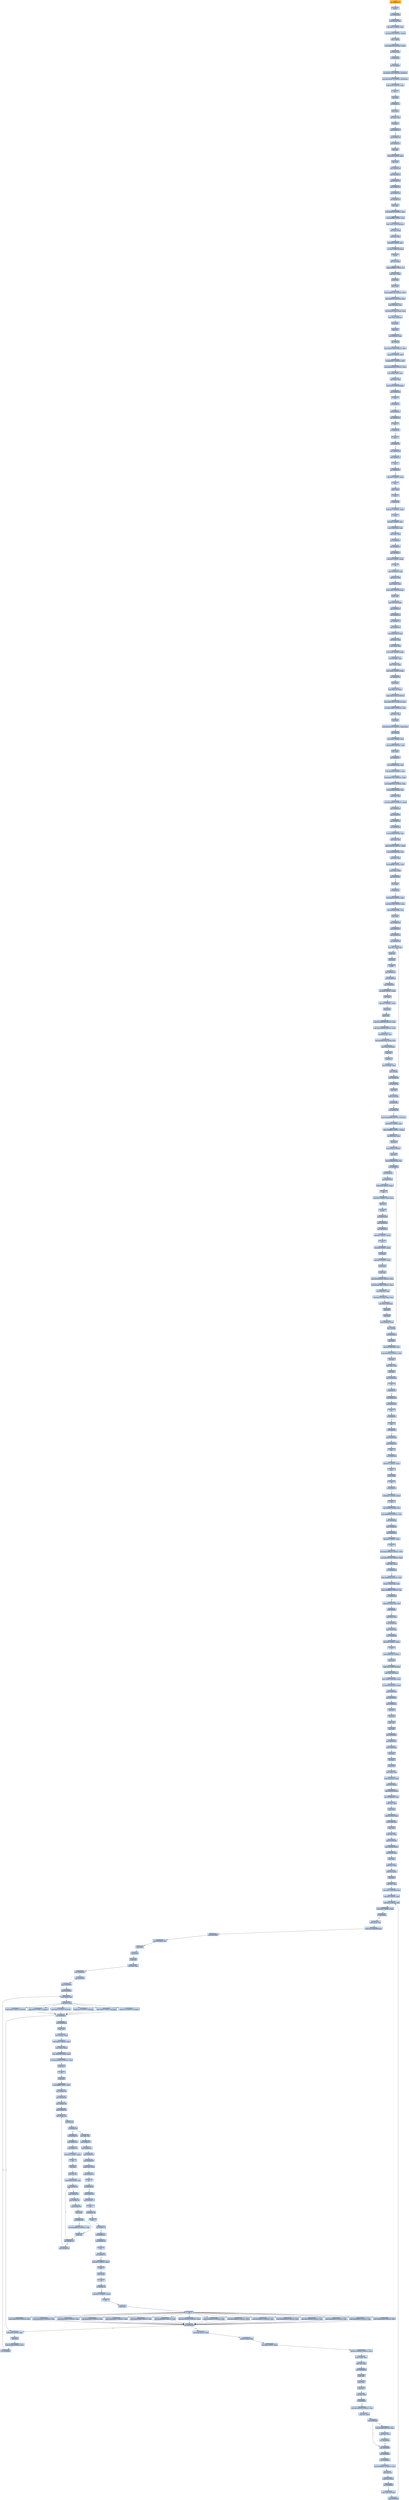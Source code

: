 digraph G {
node[shape=rectangle,style=filled,fillcolor=lightsteelblue,color=lightsteelblue]
bgcolor="transparent"
a0x0048c0d4jmp_0x0048c0d7[label="start\njmp 0x0048c0d7",color="lightgrey",fillcolor="orange"];
a0x0048c0d7pusha_[label="0x0048c0d7\npusha "];
a0x0048c0d8call_0x0048c0dd[label="0x0048c0d8\ncall 0x0048c0dd"];
a0x0048c0ddmovl_esp__ebx[label="0x0048c0dd\nmovl (%esp), %ebx"];
a0x0048c0e0addl_0x12UINT8_ebx[label="0x0048c0e0\naddl $0x12<UINT8>, %ebx"];
a0x0048c0e3subl_0x6b1e8UINT32_ebx_[label="0x0048c0e3\nsubl $0x6b1e8<UINT32>, (%ebx)"];
a0x0048c0e9decb__3ebx_[label="0x0048c0e9\ndecb -3(%ebx)"];
a0x0048c0ecsubl_0x40342fUINT32_esp_[label="0x0048c0ec\nsubl $0x40342f<UINT32>, (%esp)"];
a0x0048c0f3orl_esp_esp[label="0x0048c0f3\norl %esp, %esp"];
a0x0048c0f5je_0x0048c095[label="0x0048c0f5\nje 0x0048c095"];
a0x0048c0f7jne_0x0048c0fa[label="0x0048c0f7\njne 0x0048c0fa"];
a0x0048c0faxorl_0x2ff77ad7UINT32_0x4ebx_[label="0x0048c0fa\nxorl $0x2ff77ad7<UINT32>, 0x4(%ebx)"];
a0x0048c101xorl_0xb7430077UINT32_0x19ebx_[label="0x0048c101\nxorl $0xb7430077<UINT32>, 0x19(%ebx)"];
a0x0048c108addl_0x28UINT32_ebx[label="0x0048c108\naddl $0x28<UINT32>, %ebx"];
a0x0048c10estc_[label="0x0048c10e\nstc "];
a0x0048c10fjmp_ebx[label="0x0048c10f\njmp %ebx"];
a0x0048c117jb_0x0048c11a[label="0x0048c117\njb 0x0048c11a"];
a0x0048c11apopl_ebp[label="0x0048c11a\npopl %ebp"];
a0x0048c11bxorl_ecx_ecx[label="0x0048c11b\nxorl %ecx, %ecx"];
a0x0048c11dincl_ecx[label="0x0048c11d\nincl %ecx"];
a0x0048c11eloop_0x0048c137[label="0x0048c11e\nloop 0x0048c137"];
a0x0048c120jmp_0x0048c129[label="0x0048c120\njmp 0x0048c129"];
a0x0048c129call_0x0048c12f[label="0x0048c129\ncall 0x0048c12f"];
a0x0048c12fpopl_edx[label="0x0048c12f\npopl %edx"];
a0x0048c130subl_0xbUINT8_edx[label="0x0048c130\nsubl $0xb<UINT8>, %edx"];
a0x0048c133jmp_edx[label="0x0048c133\njmp %edx"];
a0x0048c123jmp_0x0048c126[label="0x0048c123\njmp 0x0048c126"];
a0x0048c126jmp_0x0048c135[label="0x0048c126\njmp 0x0048c135"];
a0x0048c135jmp_0x0048c13b[label="0x0048c135\njmp 0x0048c13b"];
a0x0048c13bjmp_0x0048c138[label="0x0048c13b\njmp 0x0048c138"];
a0x0048c138jmp_0x0048c13e[label="0x0048c138\njmp 0x0048c13e"];
a0x0048c13ecall_0x0048c145[label="0x0048c13e\ncall 0x0048c145"];
a0x0048c145popl_edx[label="0x0048c145\npopl %edx"];
a0x0048c146subl_0x8c145UINT32_edx[label="0x0048c146\nsubl $0x8c145<UINT32>, %edx"];
a0x0048c14csubl_0xfffffffeUINT8_edx[label="0x0048c14c\nsubl $0xfffffffe<UINT8>, %edx"];
a0x0048c14fmovl_edx_0x4057a9ebp_[label="0x0048c14f\nmovl %edx, 0x4057a9(%ebp)"];
a0x0048c155subl_eax_eax[label="0x0048c155\nsubl %eax, %eax"];
a0x0048c157subl_ecx_ecx[label="0x0048c157\nsubl %ecx, %ecx"];
a0x0048c159xorl_0x6UINT8_ecx[label="0x0048c159\nxorl $0x6<UINT8>, %ecx"];
a0x0048c15corl_eax_0x4057cbebp_[label="0x0048c15c\norl %eax, 0x4057cb(%ebp)"];
a0x0048c162pushfl_[label="0x0048c162\npushfl "];
a0x0048c163shrl_cl_esp_[label="0x0048c163\nshrl %cl, (%esp)"];
a0x0048c166addb_0xfffffffbUINT8_cl[label="0x0048c166\naddb $0xfffffffb<UINT8>, %cl"];
a0x0048c169andl_ecx_esp_[label="0x0048c169\nandl %ecx, (%esp)"];
a0x0048c16cpushl_eax[label="0x0048c16c\npushl %eax"];
a0x0048c16dpushl_edx[label="0x0048c16d\npushl %edx"];
a0x0048c16emovl_0xff09c736UINT32_eax[label="0x0048c16e\nmovl $0xff09c736<UINT32>, %eax"];
a0x0048c173addl_0xf637feUINT32_eax[label="0x0048c173\naddl $0xf637fe<UINT32>, %eax"];
a0x0048c178mull_0x8esp__eax[label="0x0048c178\nmull 0x8(%esp), %eax"];
a0x0048c17cleal_0x4035b1eaxebp__eax[label="0x0048c17c\nleal 0x4035b1(%eax,%ebp), %eax"];
a0x0048c183movl_eax_0x8esp_[label="0x0048c183\nmovl %eax, 0x8(%esp)"];
a0x0048c187popl_edx[label="0x0048c187\npopl %edx"];
a0x0048c188popl_eax[label="0x0048c188\npopl %eax"];
a0x0048c189leal_0x4esp__esp[label="0x0048c189\nleal 0x4(%esp), %esp"];
a0x0048c18djmp__4esp_[label="0x0048c18d\njmp -4(%esp)"];
a0x0048c193movl_0xb587469UINT32_ebx[label="0x0048c193\nmovl $0xb587469<UINT32>, %ebx"];
a0x0048c198roll_0x10UINT8_ebx[label="0x0048c198\nroll $0x10<UINT8>, %ebx"];
a0x0048c19bxorl_0xe3877UINT32_ebx[label="0x0048c19b\nxorl $0xe3877<UINT32>, %ebx"];
a0x0048c1a1addl_0x8b98cd0dUINT32_ebx[label="0x0048c1a1\naddl $0x8b98cd0d<UINT32>, %ebx"];
a0x0048c1a7movl_ebxedx__eax[label="0x0048c1a7\nmovl (%ebx,%edx), %eax"];
a0x0048c1aaaddl_edx_eax[label="0x0048c1aa\naddl %edx, %eax"];
a0x0048c1acmovl_eax_0x4057b3ebp_[label="0x0048c1ac\nmovl %eax, 0x4057b3(%ebp)"];
a0x0048c1b2jmp_0x0048c1b6[label="0x0048c1b2\njmp 0x0048c1b6"];
a0x0048c1b6stc_[label="0x0048c1b6\nstc "];
a0x0048c1b7jb_0x0048c1c1[label="0x0048c1b7\njb 0x0048c1c1"];
a0x0048c1c1call_0x0048c1ca[label="0x0048c1c1\ncall 0x0048c1ca"];
a0x0048c1cajmp_0x0048c1d2[label="0x0048c1ca\njmp 0x0048c1d2"];
a0x0048c1d2cmc_[label="0x0048c1d2\ncmc "];
a0x0048c1d3jb_0x0048c1e3[label="0x0048c1d3\njb 0x0048c1e3"];
a0x0048c1d5cmc_[label="0x0048c1d5\ncmc "];
a0x0048c1d6jb_0x0048c1d0[label="0x0048c1d6\njb 0x0048c1d0"];
a0x0048c1d0jmp_0x0048c1d9[label="0x0048c1d0\njmp 0x0048c1d9"];
a0x0048c1d9jmp_0x0048c1c7[label="0x0048c1d9\njmp 0x0048c1c7"];
a0x0048c1c7cmc_[label="0x0048c1c7\ncmc "];
a0x0048c1c8jae_0x0048c1db[label="0x0048c1c8\njae 0x0048c1db"];
a0x0048c1dbaddl_0x7UINT8_esp_[label="0x0048c1db\naddl $0x7<UINT8>, (%esp)"];
a0x0048c1dfcmc_[label="0x0048c1df\ncmc "];
a0x0048c1e0pushl_esp_[label="0x0048c1e0\npushl (%esp)"];
a0x0048c1e3ret[label="0x0048c1e3\nret"];
a0x0048c1cdjb_0x0048c1bc[label="0x0048c1cd\njb 0x0048c1bc"];
a0x0048c1bcaddl_0x17UINT8_esp_[label="0x0048c1bc\naddl $0x17<UINT8>, (%esp)"];
a0x0048c1c0ret[label="0x0048c1c0\nret"];
a0x0048c1e4shll_0x7UINT8_ecx[label="0x0048c1e4\nshll $0x7<UINT8>, %ecx"];
a0x0048c1e7movl_ecxeax__ecx[label="0x0048c1e7\nmovl (%ecx,%eax), %ecx"];
a0x0048c1eaaddl_edx_ecx[label="0x0048c1ea\naddl %edx, %ecx"];
a0x0048c1eccall_0x0048c1f4[label="0x0048c1ec\ncall 0x0048c1f4"];
a0x0048c1f4jmp_0x0048c1f1[label="0x0048c1f4\njmp 0x0048c1f1"];
a0x0048c1f1jmp_0x0048c1f7[label="0x0048c1f1\njmp 0x0048c1f7"];
a0x0048c1f7addl_0xcUINT8_esp_[label="0x0048c1f7\naddl $0xc<UINT8>, (%esp)"];
a0x0048c1fbret[label="0x0048c1fb\nret"];
a0x0048c1fdmovl_0x10ecx__ebx[label="0x0048c1fd\nmovl 0x10(%ecx), %ebx"];
a0x0048c200addl_edx_ebx[label="0x0048c200\naddl %edx, %ebx"];
a0x0048c202movl_ebx__ebx[label="0x0048c202\nmovl (%ebx), %ebx"];
a0x0048c204movl_ebx_0x4057cbebp_[label="0x0048c204\nmovl %ebx, 0x4057cb(%ebp)"];
a0x0048c20apushl_ebx[label="0x0048c20a\npushl %ebx"];
a0x0048c20bpopl_0x4055b3ebp_[label="0x0048c20b\npopl 0x4055b3(%ebp)"];
a0x0048c211jmp_0x0048c21a[label="0x0048c211\njmp 0x0048c21a"];
a0x0048c21ajmp_0x0048c214[label="0x0048c21a\njmp 0x0048c214"];
a0x0048c214jmp_0x0048c217[label="0x0048c214\njmp 0x0048c217"];
a0x0048c217jmp_0x0048c21d[label="0x0048c217\njmp 0x0048c21d"];
a0x0048c21dmovl_0x38ecx__ebx[label="0x0048c21d\nmovl 0x38(%ecx), %ebx"];
a0x0048c220addl_edx_ebx[label="0x0048c220\naddl %edx, %ebx"];
a0x0048c222movl_ebx__edi[label="0x0048c222\nmovl (%ebx), %edi"];
a0x0048c224movl_edi_0x405870ebp_[label="0x0048c224\nmovl %edi, 0x405870(%ebp)"];
a0x0048c22aleal_0x4ebx__ebx[label="0x0048c22a\nleal 0x4(%ebx), %ebx"];
a0x0048c22dmovl_ebx__ebx[label="0x0048c22d\nmovl (%ebx), %ebx"];
a0x0048c22fmovl_ebx_0x405875ebp_[label="0x0048c22f\nmovl %ebx, 0x405875(%ebp)"];
a0x0048c235call_0x0048c23a[label="0x0048c235\ncall 0x0048c23a"];
a0x0048c23apopl_eax[label="0x0048c23a\npopl %eax"];
a0x0048c23baddl_ebp_0x5eax_[label="0x0048c23b\naddl %ebp, 0x5(%eax)"];
a0x0048c23epushl_0xe217f972UINT32[label="0x0048c23e\npushl $0xe217f972<UINT32>"];
a0x0048c243movl_0xb12fce77UINT32_eax[label="0x0048c243\nmovl $0xb12fce77<UINT32>, %eax"];
a0x0048c248xorl_0xb12fce73UINT32_eax[label="0x0048c248\nxorl $0xb12fce73<UINT32>, %eax"];
a0x0048c24daddl_eax_esp[label="0x0048c24d\naddl %eax, %esp"];
a0x0048c24fnegl_eax[label="0x0048c24f\nnegl %eax"];
a0x0048c251subl_0xe1cf3713UINT32_espeax_[label="0x0048c251\nsubl $0xe1cf3713<UINT32>, (%esp,%eax)"];
a0x0048c258jmp__4esp_[label="0x0048c258\njmp -4(%esp)"];
a0x0048c25fleal_0x40cc72ebp__edi[label="0x0048c25f\nleal 0x40cc72(%ebp), %edi"];
a0x0048c265subl_0x9834UINT32_edi[label="0x0048c265\nsubl $0x9834<UINT32>, %edi"];
a0x0048c26bincb_edi_[label="0x0048c26b\nincb (%edi)"];
a0x0048c26djne_0x0048c277[label="0x0048c26d\njne 0x0048c277"];
a0x0048c277leal_0x4e688aebp__edi[label="0x0048c277\nleal 0x4e688a(%ebp), %edi"];
a0x0048c27dsubl_0xe3445UINT32_edi[label="0x0048c27d\nsubl $0xe3445<UINT32>, %edi"];
a0x0048c283xorl_0x2ff77ad7UINT32_edi_[label="0x0048c283\nxorl $0x2ff77ad7<UINT32>, (%edi)"];
a0x0048c289movl_0x8fd7621UINT32_eax[label="0x0048c289\nmovl $0x8fd7621<UINT32>, %eax"];
a0x0048c28eleal_0x93daa7bebp__edi[label="0x0048c28e\nleal 0x93daa7b(%ebp), %edi"];
a0x0048c294subl_eax_edi[label="0x0048c294\nsubl %eax, %edi"];
a0x0048c296xorl_0xb7430077UINT32_edi_[label="0x0048c296\nxorl $0xb7430077<UINT32>, (%edi)"];
a0x0048c29cjmp_0x0048c2a5[label="0x0048c29c\njmp 0x0048c2a5"];
a0x0048c2a5jmp_0x0048c29f[label="0x0048c2a5\njmp 0x0048c29f"];
a0x0048c29fjmp_0x0048c2a2[label="0x0048c29f\njmp 0x0048c2a2"];
a0x0048c2a2jmp_0x0048c2a8[label="0x0048c2a2\njmp 0x0048c2a8"];
a0x0048c2a8leal_0x93daa62ebp__edi[label="0x0048c2a8\nleal 0x93daa62(%ebp), %edi"];
a0x0048c2aesubl_eax_edi[label="0x0048c2ae\nsubl %eax, %edi"];
a0x0048c2b0addl_0x6b1e8UINT32_edi_[label="0x0048c2b0\naddl $0x6b1e8<UINT32>, (%edi)"];
a0x0048c2b6leal_0x93dcde8ebp__edi[label="0x0048c2b6\nleal 0x93dcde8(%ebp), %edi"];
a0x0048c2bcsubl_eax_edi[label="0x0048c2bc\nsubl %eax, %edi"];
a0x0048c2beorl_0xffffffffUINT8_ebx[label="0x0048c2be\norl $0xffffffff<UINT8>, %ebx"];
a0x0048c2c1cmpl_ebx_edi_[label="0x0048c2c1\ncmpl %ebx, (%edi)"];
a0x0048c2c3jne_0x0048c2d6[label="0x0048c2c3\njne 0x0048c2d6"];
a0x0048c2c5incl_edi_[label="0x0048c2c5\nincl (%edi)"];
a0x0048c2c7je_0x0048c323[label="0x0048c2c7\nje 0x0048c323"];
a0x0048c323movl_0x20UINT32_ebx[label="0x0048c323\nmovl $0x20<UINT32>, %ebx"];
a0x0048c328movl_0x13a8UINT32_ecx[label="0x0048c328\nmovl $0x13a8<UINT32>, %ecx"];
a0x0048c32dleal_0x4058a6ebp__edi[label="0x0048c32d\nleal 0x4058a6(%ebp), %edi"];
a0x0048c333decl_edi[label="0x0048c333\ndecl %edi"];
a0x0048c334jmp_0x0048c33d[label="0x0048c334\njmp 0x0048c33d"];
a0x0048c33djmp_0x0048c337[label="0x0048c33d\njmp 0x0048c337"];
a0x0048c337jmp_0x0048c33a[label="0x0048c337\njmp 0x0048c33a"];
a0x0048c33ajmp_0x0048c340[label="0x0048c33a\njmp 0x0048c340"];
a0x0048c340xorb_bl_ecxedi_[label="0x0048c340\nxorb %bl, (%ecx,%edi)"];
a0x0048c343decb_bl[label="0x0048c343\ndecb %bl"];
a0x0048c345decl_ecx[label="0x0048c345\ndecl %ecx"];
a0x0048c346pushfl_[label="0x0048c346\npushfl "];
a0x0048c347jmp_0x0048c34d[label="0x0048c347\njmp 0x0048c34d"];
a0x0048c34djmp_0x0048c34a[label="0x0048c34d\njmp 0x0048c34a"];
a0x0048c34ajmp_0x0048c350[label="0x0048c34a\njmp 0x0048c350"];
a0x0048c350shrl_0x6UINT8_esp_[label="0x0048c350\nshrl $0x6<UINT8>, (%esp)"];
a0x0048c354notl_esp_[label="0x0048c354\nnotl (%esp)"];
a0x0048c357andl_0x1UINT8_esp_[label="0x0048c357\nandl $0x1<UINT8>, (%esp)"];
a0x0048c35bpushl_eax[label="0x0048c35b\npushl %eax"];
a0x0048c35cpushl_edx[label="0x0048c35c\npushl %edx"];
a0x0048c35dmovl_0x12dcb279UINT32_eax[label="0x0048c35d\nmovl $0x12dcb279<UINT32>, %eax"];
a0x0048c362addl_0xed234d44UINT32_eax[label="0x0048c362\naddl $0xed234d44<UINT32>, %eax"];
a0x0048c367mull_0x8esp__eax[label="0x0048c367\nmull 0x8(%esp), %eax"];
a0x0048c36bleal_0x4036d5eaxebp__eax[label="0x0048c36b\nleal 0x4036d5(%eax,%ebp), %eax"];
a0x0048c372movl_eax_0x8esp_[label="0x0048c372\nmovl %eax, 0x8(%esp)"];
a0x0048c376popl_edx[label="0x0048c376\npopl %edx"];
a0x0048c377popl_eax[label="0x0048c377\npopl %eax"];
a0x0048c378leal_0x4esp__esp[label="0x0048c378\nleal 0x4(%esp), %esp"];
a0x0048c37cjmp__4esp_[label="0x0048c37c\njmp -4(%esp)"];
a0x0048c383jmp_0x0048c386[label="0x0048c383\njmp 0x0048c386"];
a0x0048c386call_0x0048c38c[label="0x0048c386\ncall 0x0048c38c"];
a0x0048c38cpopl_eax[label="0x0048c38c\npopl %eax"];
a0x0048c38ddecb_0x1feax_[label="0x0048c38d\ndecb 0x1f(%eax)"];
a0x0048c390je_0x0048c62a[label="0x0048c390\nje 0x0048c62a"];
a0x0048c396jne_0x0048c399[label="0x0048c396\njne 0x0048c399"];
a0x0048c399xorl_0xea6898e8UINT32_0x3eax_[label="0x0048c399\nxorl $0xea6898e8<UINT32>, 0x3(%eax)"];
a0x0048c3a0addl_0x21UINT8_eax[label="0x0048c3a0\naddl $0x21<UINT8>, %eax"];
a0x0048c3a3addb_0xffffffebUINT8__5eax_[label="0x0048c3a3\naddb $0xffffffeb<UINT8>, -5(%eax)"];
a0x0048c3a7leal_0x2eax__eax[label="0x0048c3a7\nleal 0x2(%eax), %eax"];
a0x0048c3aajmp_eax[label="0x0048c3aa\njmp %eax"];
a0x0048c3aepushl_0xbaUINT32[label="0x0048c3ae\npushl $0xba<UINT32>"];
a0x0048c3b3popl_ecx[label="0x0048c3b3\npopl %ecx"];
a0x0048c3b4leal_0x406b93ebp__edi[label="0x0048c3b4\nleal 0x406b93(%ebp), %edi"];
a0x0048c3bacall_0x0048c3c2[label="0x0048c3ba\ncall 0x0048c3c2"];
a0x0048c3c2jmp_0x0048c3bf[label="0x0048c3c2\njmp 0x0048c3bf"];
a0x0048c3bfjmp_0x0048c3c5[label="0x0048c3bf\njmp 0x0048c3c5"];
a0x0048c3c5addl_0xcUINT8_esp_[label="0x0048c3c5\naddl $0xc<UINT8>, (%esp)"];
a0x0048c3c9ret[label="0x0048c3c9\nret"];
a0x0048c3cbrorb_0x2UINT8_ecxedi_[label="0x0048c3cb\nrorb $0x2<UINT8>, (%ecx,%edi)"];
a0x0048c3cfdecl_ecx[label="0x0048c3cf\ndecl %ecx"];
a0x0048c3d0pushfl_[label="0x0048c3d0\npushfl "];
a0x0048c3d1call_0x0048c3d9[label="0x0048c3d1\ncall 0x0048c3d9"];
a0x0048c3d9jmp_0x0048c3d6[label="0x0048c3d9\njmp 0x0048c3d6"];
a0x0048c3d6jmp_0x0048c3dc[label="0x0048c3d6\njmp 0x0048c3dc"];
a0x0048c3dcaddl_0xcUINT8_esp_[label="0x0048c3dc\naddl $0xc<UINT8>, (%esp)"];
a0x0048c3e0ret[label="0x0048c3e0\nret"];
a0x0048c3e2shrl_0x6UINT8_esp_[label="0x0048c3e2\nshrl $0x6<UINT8>, (%esp)"];
a0x0048c3e6notl_esp_[label="0x0048c3e6\nnotl (%esp)"];
a0x0048c3e9andl_0x1UINT8_esp_[label="0x0048c3e9\nandl $0x1<UINT8>, (%esp)"];
a0x0048c3edpushl_eax[label="0x0048c3ed\npushl %eax"];
a0x0048c3eepushl_edx[label="0x0048c3ee\npushl %edx"];
a0x0048c3efmovl_0x12dcb261UINT32_eax[label="0x0048c3ef\nmovl $0x12dcb261<UINT32>, %eax"];
a0x0048c3f4addl_0xed234d44UINT32_eax[label="0x0048c3f4\naddl $0xed234d44<UINT32>, %eax"];
a0x0048c3f9mull_0x8esp__eax[label="0x0048c3f9\nmull 0x8(%esp), %eax"];
a0x0048c3fdleal_0x403767eaxebp__eax[label="0x0048c3fd\nleal 0x403767(%eax,%ebp), %eax"];
a0x0048c404movl_eax_0x8esp_[label="0x0048c404\nmovl %eax, 0x8(%esp)"];
a0x0048c408popl_edx[label="0x0048c408\npopl %edx"];
a0x0048c409popl_eax[label="0x0048c409\npopl %eax"];
a0x0048c40aleal_0x4esp__esp[label="0x0048c40a\nleal 0x4(%esp), %esp"];
a0x0048c40ejmp__4esp_[label="0x0048c40e\njmp -4(%esp)"];
a0x0048c415call_0x0048c41c[label="0x0048c415\ncall 0x0048c41c"];
a0x0048c41cpopl_edx[label="0x0048c41c\npopl %edx"];
a0x0048c41dleal_0x567d60ebp__eax[label="0x0048c41d\nleal 0x567d60(%ebp), %eax"];
a0x0048c423movl_0xb1354UINT32_ebx[label="0x0048c423\nmovl $0xb1354<UINT32>, %ebx"];
a0x0048c428shll_ebx[label="0x0048c428\nshll %ebx"];
a0x0048c42asubl_ebx_eax[label="0x0048c42a\nsubl %ebx, %eax"];
a0x0048c42cjmp_eax[label="0x0048c42c\njmp %eax"];
a0x0048e366jmp_0x0048e36a[label="0x0048e366\njmp 0x0048e36a"];
a0x0048e36astc_[label="0x0048e36a\nstc "];
a0x0048e36bjb_0x0048e375[label="0x0048e36b\njb 0x0048e375"];
a0x0048e375call_0x0048e37e[label="0x0048e375\ncall 0x0048e37e"];
a0x0048e37ejmp_0x0048e386[label="0x0048e37e\njmp 0x0048e386"];
a0x0048e386cmc_[label="0x0048e386\ncmc "];
a0x0048e387jb_0x0048e397[label="0x0048e387\njb 0x0048e397"];
a0x0048e389cmc_[label="0x0048e389\ncmc "];
a0x0048e38ajb_0x0048e384[label="0x0048e38a\njb 0x0048e384"];
a0x0048e384jmp_0x0048e38d[label="0x0048e384\njmp 0x0048e38d"];
a0x0048e38djmp_0x0048e37b[label="0x0048e38d\njmp 0x0048e37b"];
a0x0048e37bcmc_[label="0x0048e37b\ncmc "];
a0x0048e37cjae_0x0048e38f[label="0x0048e37c\njae 0x0048e38f"];
a0x0048e38faddl_0x7UINT8_esp_[label="0x0048e38f\naddl $0x7<UINT8>, (%esp)"];
a0x0048e393cmc_[label="0x0048e393\ncmc "];
a0x0048e394pushl_esp_[label="0x0048e394\npushl (%esp)"];
a0x0048e397ret[label="0x0048e397\nret"];
a0x0048e381jb_0x0048e370[label="0x0048e381\njb 0x0048e370"];
a0x0048e370addl_0x17UINT8_esp_[label="0x0048e370\naddl $0x17<UINT8>, (%esp)"];
a0x0048e374ret[label="0x0048e374\nret"];
a0x0048e398movl_0x405870ebp__edi[label="0x0048e398\nmovl 0x405870(%ebp), %edi"];
a0x0048e39eandl_0xffff0000UINT32_edi[label="0x0048e39e\nandl $0xffff0000<UINT32>, %edi"];
a0x0048e3a4call_0x0048e3ac[label="0x0048e3a4\ncall 0x0048e3ac"];
a0x0048e3acjmp_0x0048e3a9[label="0x0048e3ac\njmp 0x0048e3a9"];
a0x0048e3a9jmp_0x0048e3af[label="0x0048e3a9\njmp 0x0048e3af"];
a0x0048e3afaddl_0xcUINT8_esp_[label="0x0048e3af\naddl $0xc<UINT8>, (%esp)"];
a0x0048e3b3ret[label="0x0048e3b3\nret"];
a0x0048e3b5movl_0x21de6b24UINT32_edx[label="0x0048e3b5\nmovl $0x21de6b24<UINT32>, %edx"];
a0x0048e3baxorl_0x21de3169UINT32_edx[label="0x0048e3ba\nxorl $0x21de3169<UINT32>, %edx"];
a0x0048e3c0cmpw_dx_edi_[label="0x0048e3c0\ncmpw %dx, (%edi)"];
a0x0048e3c3jne_0x0048e3dc[label="0x0048e3c3\njne 0x0048e3dc"];
a0x0048e3c5addl_0xffffa5efUINT32_edx[label="0x0048e3c5\naddl $0xffffa5ef<UINT32>, %edx"];
a0x0048e3cbmovzwl_edxedi__edx[label="0x0048e3cb\nmovzwl (%edx,%edi), %edx"];
a0x0048e3cftestw_0xfffff800UINT16_dx[label="0x0048e3cf\ntestw $0xfffff800<UINT16>, %dx"];
a0x0048e3d4jne_0x0048e3dc[label="0x0048e3d4\njne 0x0048e3dc"];
a0x0048e3d6cmpl_0x34edxedi__edi[label="0x0048e3d6\ncmpl 0x34(%edx,%edi), %edi"];
a0x0048e3daje_0x0048e3e4[label="0x0048e3da\nje 0x0048e3e4"];
a0x0048e3e4xchgl_eax_edi[label="0x0048e3e4\nxchgl %eax, %edi"];
a0x0048e3e5call_0x0048e3ed[label="0x0048e3e5\ncall 0x0048e3ed"];
a0x0048e3edjmp_0x0048e3ea[label="0x0048e3ed\njmp 0x0048e3ea"];
a0x0048e3eajmp_0x0048e3f0[label="0x0048e3ea\njmp 0x0048e3f0"];
a0x0048e3f0addl_0xcUINT8_esp_[label="0x0048e3f0\naddl $0xc<UINT8>, (%esp)"];
a0x0048e3f4ret[label="0x0048e3f4\nret"];
a0x0048e3f6pushl_0x4057deUINT32[label="0x0048e3f6\npushl $0x4057de<UINT32>"];
a0x0048e3fbpushl_eax[label="0x0048e3fb\npushl %eax"];
a0x0048e3fcxchgl_eax_0x4057cfebp_[label="0x0048e3fc\nxchgl %eax, 0x4057cf(%ebp)"];
a0x0048e402addl_ebp_0x4esp_[label="0x0048e402\naddl %ebp, 0x4(%esp)"];
a0x0048e406leal__343691743ebp__eax[label="0x0048e406\nleal -343691743(%ebp), %eax"];
a0x0048e40cleal_0x14bcaabdeax__eax[label="0x0048e40c\nleal 0x14bcaabd(%eax), %eax"];
a0x0048e412jmp_0x0048e418[label="0x0048e412\njmp 0x0048e418"];
a0x0048e418jmp_0x0048e415[label="0x0048e418\njmp 0x0048e415"];
a0x0048e415jmp_0x0048e41b[label="0x0048e415\njmp 0x0048e41b"];
a0x0048e41bcall_eax[label="0x0048e41b\ncall %eax"];
a0x0048e58cpopl_ecx[label="0x0048e58c\npopl %ecx"];
a0x0048e58dpopl_eax[label="0x0048e58d\npopl %eax"];
a0x0048e58epopl_edi[label="0x0048e58e\npopl %edi"];
a0x0048e58fjmp_0x0048e595[label="0x0048e58f\njmp 0x0048e595"];
a0x0048e595jmp_0x0048e592[label="0x0048e595\njmp 0x0048e592"];
a0x0048e592jmp_0x0048e598[label="0x0048e592\njmp 0x0048e598"];
a0x0048e598incl_ecx[label="0x0048e598\nincl %ecx"];
a0x0048e599incl_ecx[label="0x0048e599\nincl %ecx"];
a0x0048e59apushl_ecx[label="0x0048e59a\npushl %ecx"];
a0x0048e59bmovl_eax_esi[label="0x0048e59b\nmovl %eax, %esi"];
a0x0048e59daddl_0x3ceax__eax[label="0x0048e59d\naddl 0x3c(%eax), %eax"];
a0x0048e5a0pushl_0x7ceax_[label="0x0048e5a0\npushl 0x7c(%eax)"];
a0x0048e5a3popl_0x4059caebp_[label="0x0048e5a3\npopl 0x4059ca(%ebp)"];
a0x0048e5a9movl_0x78eax__eax[label="0x0048e5a9\nmovl 0x78(%eax), %eax"];
a0x0048e5acaddl_esi_eax[label="0x0048e5ac\naddl %esi, %eax"];
a0x0048e5aepushl_eax[label="0x0048e5ae\npushl %eax"];
a0x0048e5afpopl_0x4059c0ebp_[label="0x0048e5af\npopl 0x4059c0(%ebp)"];
a0x0048e5b5pushl_0x20eax_[label="0x0048e5b5\npushl 0x20(%eax)"];
a0x0048e5b8popl_ebx[label="0x0048e5b8\npopl %ebx"];
a0x0048e5b9addl_esi_ebx[label="0x0048e5b9\naddl %esi, %ebx"];
a0x0048e5bbpushl_0x18eax_[label="0x0048e5bb\npushl 0x18(%eax)"];
a0x0048e5bepopl_0x4059acebp_[label="0x0048e5be\npopl 0x4059ac(%ebp)"];
a0x0048e5c4pushl_0x24eax_[label="0x0048e5c4\npushl 0x24(%eax)"];
a0x0048e5c7popl_edx[label="0x0048e5c7\npopl %edx"];
a0x0048e5c8addl_esi_edx[label="0x0048e5c8\naddl %esi, %edx"];
a0x0048e5capushl_0x1ceax_[label="0x0048e5ca\npushl 0x1c(%eax)"];
a0x0048e5cdpopl_ecx[label="0x0048e5cd\npopl %ecx"];
a0x0048e5ceaddl_esi_ecx[label="0x0048e5ce\naddl %esi, %ecx"];
a0x0048e5d0movl_ecx_0x40599cebp_[label="0x0048e5d0\nmovl %ecx, 0x40599c(%ebp)"];
a0x0048e5d6subl_0x5UINT8_edi[label="0x0048e5d6\nsubl $0x5<UINT8>, %edi"];
a0x0048e5d9addl_0x5UINT8_edi[label="0x0048e5d9\naddl $0x5<UINT8>, %edi"];
a0x0048e5dccmpl_0x0UINT8_edi_[label="0x0048e5dc\ncmpl $0x0<UINT8>, (%edi)"];
a0x0048e5dfje_0x0048e6f8[label="0x0048e5df\nje 0x0048e6f8"];
a0x0048e5e5movb_edi__al[label="0x0048e5e5\nmovb (%edi), %al"];
a0x0048e5e7movb_al_0x405960ebp_[label="0x0048e5e7\nmovb %al, 0x405960(%ebp)"];
a0x0048e5edpushl_0x1edi_[label="0x0048e5ed\npushl 0x1(%edi)"];
a0x0048e5f0popl_0x40598cebp_[label="0x0048e5f0\npopl 0x40598c(%ebp)"];
a0x0048e5f6pushl_ebx[label="0x0048e5f6\npushl %ebx"];
a0x0048e5f7pushl_edx[label="0x0048e5f7\npushl %edx"];
a0x0048e5f8pushl_edi[label="0x0048e5f8\npushl %edi"];
a0x0048e5f9subl_ecx_ecx[label="0x0048e5f9\nsubl %ecx, %ecx"];
a0x0048e5fbjmp_0x0048e604[label="0x0048e5fb\njmp 0x0048e604"];
a0x0048e604jmp_0x0048e5fe[label="0x0048e604\njmp 0x0048e5fe"];
a0x0048e5fejmp_0x0048e601[label="0x0048e5fe\njmp 0x0048e601"];
a0x0048e601jmp_0x0048e607[label="0x0048e601\njmp 0x0048e607"];
a0x0048e607movl_ebx__edi[label="0x0048e607\nmovl (%ebx), %edi"];
a0x0048e609addl_esi_edi[label="0x0048e609\naddl %esi, %edi"];
a0x0048e60bcmpb_0x69UINT8_0x2edi_[label="0x0048e60b\ncmpb $0x69<UINT8>, 0x2(%edi)"];
a0x0048e60fjne_0x0048e654[label="0x0048e60f\njne 0x0048e654"];
a0x0048e654addl_0x4UINT8_ebx[label="0x0048e654\naddl $0x4<UINT8>, %ebx"];
a0x0048e657incl_ecx[label="0x0048e657\nincl %ecx"];
a0x0048e658cmpl_0x3b9UINT32_ecx[label="0x0048e658\ncmpl $0x3b9<UINT32>, %ecx"];
a0x0048e65ejne_0x0048e607[label="0x0048e65e\njne 0x0048e607"];
a0x0048e611call_0x0048e618[label="0x0048e611\ncall 0x0048e618"];
a0x0048e618popl_eax[label="0x0048e618\npopl %eax"];
a0x0048e619leal__4esp__esp[label="0x0048e619\nleal -4(%esp), %esp"];
a0x0048e61daddl_0x23UINT32_eax[label="0x0048e61d\naddl $0x23<UINT32>, %eax"];
a0x0048e622movl_eax_esp_[label="0x0048e622\nmovl %eax, (%esp)"];
a0x0048e625leal__309028987ebp__eax[label="0x0048e625\nleal -309028987(%ebp), %eax"];
a0x0048e62bsubl_0xed543d35UINT32_eax[label="0x0048e62b\nsubl $0xed543d35<UINT32>, %eax"];
a0x0048e630pushl_eax[label="0x0048e630\npushl %eax"];
a0x0048e631ret[label="0x0048e631\nret"];
a0x0048e6fepushl_edx[label="0x0048e6fe\npushl %edx"];
a0x0048e6fforl_0xffffffffUINT8_edx[label="0x0048e6ff\norl $0xffffffff<UINT8>, %edx"];
a0x0048e702jmp_0x0048e70b[label="0x0048e702\njmp 0x0048e70b"];
a0x0048e70bjmp_0x0048e705[label="0x0048e70b\njmp 0x0048e705"];
a0x0048e705jmp_0x0048e708[label="0x0048e705\njmp 0x0048e708"];
a0x0048e708jmp_0x0048e70e[label="0x0048e708\njmp 0x0048e70e"];
a0x0048e70emovb_edi__al[label="0x0048e70e\nmovb (%edi), %al"];
a0x0048e710orb_al_al[label="0x0048e710\norb %al, %al"];
a0x0048e712je_0x0048e746[label="0x0048e712\nje 0x0048e746"];
a0x0048e714call_0x0048e71c[label="0x0048e714\ncall 0x0048e71c"];
a0x0048e71cjmp_0x0048e719[label="0x0048e71c\njmp 0x0048e719"];
a0x0048e719jmp_0x0048e71f[label="0x0048e719\njmp 0x0048e71f"];
a0x0048e71faddl_0xcUINT8_esp_[label="0x0048e71f\naddl $0xc<UINT8>, (%esp)"];
a0x0048e723ret[label="0x0048e723\nret"];
a0x0048e725incl_edi[label="0x0048e725\nincl %edi"];
a0x0048e726xorb_al_dl[label="0x0048e726\nxorb %al, %dl"];
a0x0048e728movb_0x8UINT8_al[label="0x0048e728\nmovb $0x8<UINT8>, %al"];
a0x0048e72ajmp_0x0048e72d[label="0x0048e72a\njmp 0x0048e72d"];
a0x0048e72djmp_0x0048e733[label="0x0048e72d\njmp 0x0048e733"];
a0x0048e733jmp_0x0048e730[label="0x0048e733\njmp 0x0048e730"];
a0x0048e730jmp_0x0048e736[label="0x0048e730\njmp 0x0048e736"];
a0x0048e736shrl_edx[label="0x0048e736\nshrl %edx"];
a0x0048e738jae_0x0048e740[label="0x0048e738\njae 0x0048e740"];
a0x0048e73axorl_0xedb88320UINT32_edx[label="0x0048e73a\nxorl $0xedb88320<UINT32>, %edx"];
a0x0048e740decb_al[label="0x0048e740\ndecb %al"];
a0x0048e742jne_0x0048e72a[label="0x0048e742\njne 0x0048e72a"];
a0x0048e744jmp_0x0048e70e[label="0x0048e744\njmp 0x0048e70e"];
a0x0048e746xorl_edi_edi[label="0x0048e746\nxorl %edi, %edi"];
a0x0048e748jmp_0x0048e751[label="0x0048e748\njmp 0x0048e751"];
a0x0048e751jmp_0x0048e74b[label="0x0048e751\njmp 0x0048e74b"];
a0x0048e74bjmp_0x0048e74e[label="0x0048e74b\njmp 0x0048e74e"];
a0x0048e74ejmp_0x0048e754[label="0x0048e74e\njmp 0x0048e754"];
a0x0048e754xchgl_eax_edx[label="0x0048e754\nxchgl %eax, %edx"];
a0x0048e755jmp_0x0048e759[label="0x0048e755\njmp 0x0048e759"];
a0x0048e759stc_[label="0x0048e759\nstc "];
a0x0048e75ajb_0x0048e764[label="0x0048e75a\njb 0x0048e764"];
a0x0048e764call_0x0048e76d[label="0x0048e764\ncall 0x0048e76d"];
a0x0048e76djmp_0x0048e775[label="0x0048e76d\njmp 0x0048e775"];
a0x0048e775cmc_[label="0x0048e775\ncmc "];
a0x0048e776jb_0x0048e786[label="0x0048e776\njb 0x0048e786"];
a0x0048e778cmc_[label="0x0048e778\ncmc "];
a0x0048e779jb_0x0048e773[label="0x0048e779\njb 0x0048e773"];
a0x0048e773jmp_0x0048e77c[label="0x0048e773\njmp 0x0048e77c"];
a0x0048e77cjmp_0x0048e76a[label="0x0048e77c\njmp 0x0048e76a"];
a0x0048e76acmc_[label="0x0048e76a\ncmc "];
a0x0048e76bjae_0x0048e77e[label="0x0048e76b\njae 0x0048e77e"];
a0x0048e77eaddl_0x7UINT8_esp_[label="0x0048e77e\naddl $0x7<UINT8>, (%esp)"];
a0x0048e782cmc_[label="0x0048e782\ncmc "];
a0x0048e783pushl_esp_[label="0x0048e783\npushl (%esp)"];
a0x0048e786ret[label="0x0048e786\nret"];
a0x0048e770jb_0x0048e75f[label="0x0048e770\njb 0x0048e75f"];
a0x0048e75faddl_0x17UINT8_esp_[label="0x0048e75f\naddl $0x17<UINT8>, (%esp)"];
a0x0048e763ret[label="0x0048e763\nret"];
a0x0048e787popl_edx[label="0x0048e787\npopl %edx"];
a0x0048e788ret[label="0x0048e788\nret"];
a0x0048e639cmpl_0xdaef6833UINT32_eax[label="0x0048e639\ncmpl $0xdaef6833<UINT32>, %eax"];
a0x0048e63ejne_0x0048e654[label="0x0048e63e\njne 0x0048e654"];
a0x0048e640leal_edxecx2__eax[label="0x0048e640\nleal (%edx,%ecx,2), %eax"];
a0x0048e643movzwl_eax__eax[label="0x0048e643\nmovzwl (%eax), %eax"];
a0x0048e646shll_0x2UINT8_eax[label="0x0048e646\nshll $0x2<UINT8>, %eax"];
a0x0048e649addl_0x7c802654UINT32_eax[label="0x0048e649\naddl $0x7c802654<UINT32>, %eax"];
a0x0048e64emovl_eax__eax[label="0x0048e64e\nmovl (%eax), %eax"];
a0x0048e650addl_esi_eax[label="0x0048e650\naddl %esi, %eax"];
a0x0048e652jmp_0x0048e662[label="0x0048e652\njmp 0x0048e662"];
a0x0048e662popl_edi[label="0x0048e662\npopl %edi"];
a0x0048e663popl_edx[label="0x0048e663\npopl %edx"];
a0x0048e664popl_ebx[label="0x0048e664\npopl %ebx"];
a0x0048e665orl_eax_eax[label="0x0048e665\norl %eax, %eax"];
a0x0048e667je_0x0048e6fa[label="0x0048e667\nje 0x0048e6fa"];
a0x0048e66dmovl_0x7c80262cUINT32_ecx[label="0x0048e66d\nmovl $0x7c80262c<UINT32>, %ecx"];
a0x0048e672cmpl_ecx_eax[label="0x0048e672\ncmpl %ecx, %eax"];
a0x0048e674jbe_0x0048e6d9[label="0x0048e674\njbe 0x0048e6d9"];
a0x0048e676addl_0x6cfdUINT32_ecx[label="0x0048e676\naddl $0x6cfd<UINT32>, %ecx"];
a0x0048e67ccmpl_eax_ecx[label="0x0048e67c\ncmpl %eax, %ecx"];
a0x0048e67ejbe_0x0048e6d9[label="0x0048e67e\njbe 0x0048e6d9"];
a0x0048e6d9jmp_0x0048e6df[label="0x0048e6d9\njmp 0x0048e6df"];
a0x0048e6dfjmp_0x0048e6dc[label="0x0048e6df\njmp 0x0048e6dc"];
a0x0048e6dcjmp_0x0048e6e2[label="0x0048e6dc\njmp 0x0048e6e2"];
a0x0048e6e2movl_0xffff2be7UINT32_ecx[label="0x0048e6e2\nmovl $0xffff2be7<UINT32>, %ecx"];
a0x0048e6e7xorb_ch_cl[label="0x0048e6e7\nxorb %ch, %cl"];
a0x0048e6e9cmpb_cl_eax_[label="0x0048e6e9\ncmpb %cl, (%eax)"];
a0x0048e6ebjne_0x0048e6f0[label="0x0048e6eb\njne 0x0048e6f0"];
a0x0048e6f0movl_eax_0x1edi_[label="0x0048e6f0\nmovl %eax, 0x1(%edi)"];
a0x0048e6f3jmp_0x0048e5d9[label="0x0048e6f3\njmp 0x0048e5d9"];
a0x0048e60bcmpb_0x72UINT8_0x2edi_[label="0x0048e60b\ncmpb $0x72<UINT8>, 0x2(%edi)"];
a0x0048e639cmpl_0xeff990d0UINT32_eax[label="0x0048e639\ncmpl $0xeff990d0<UINT32>, %eax"];
a0x0048e60bcmpb_0x6fUINT8_0x2edi_[label="0x0048e60b\ncmpb $0x6f<UINT8>, 0x2(%edi)"];
a0x0048e639cmpl_0x4f6cea0bUINT32_eax[label="0x0048e639\ncmpl $0x4f6cea0b<UINT32>, %eax"];
a0x0048e639cmpl_0xf631f2b5UINT32_eax[label="0x0048e639\ncmpl $0xf631f2b5<UINT32>, %eax"];
a0x0048e639cmpl_0x32ac0a22UINT32_eax[label="0x0048e639\ncmpl $0x32ac0a22<UINT32>, %eax"];
a0x0048e60bcmpb_0x65UINT8_0x2edi_[label="0x0048e60b\ncmpb $0x65<UINT8>, 0x2(%edi)"];
a0x0048e639cmpl_0xaac4a387UINT32_eax[label="0x0048e639\ncmpl $0xaac4a387<UINT32>, %eax"];
a0x0048e60bcmpb_0x61UINT8_0x2edi_[label="0x0048e60b\ncmpb $0x61<UINT8>, 0x2(%edi)"];
a0x0048e639cmpl_0xf6a3fc2fUINT32_eax[label="0x0048e639\ncmpl $0xf6a3fc2f<UINT32>, %eax"];
a0x0048e60bcmpb_0x74UINT8_0x2edi_[label="0x0048e60b\ncmpb $0x74<UINT8>, 0x2(%edi)"];
a0x0048e639cmpl_0xa4bde607UINT32_eax[label="0x0048e639\ncmpl $0xa4bde607<UINT32>, %eax"];
a0x0048e639cmpl_0x4e799a8fUINT32_eax[label="0x0048e639\ncmpl $0x4e799a8f<UINT32>, %eax"];
a0x0048e639cmpl_0x6f95f94fUINT32_eax[label="0x0048e639\ncmpl $0x6f95f94f<UINT32>, %eax"];
a0x0048e639cmpl_0x310d1257UINT32_eax[label="0x0048e639\ncmpl $0x310d1257<UINT32>, %eax"];
a0x0048e639cmpl_0xe24bec1cUINT32_eax[label="0x0048e639\ncmpl $0xe24bec1c<UINT32>, %eax"];
a0x0048e639cmpl_0x20d8aeb4UINT32_eax[label="0x0048e639\ncmpl $0x20d8aeb4<UINT32>, %eax"];
a0x0048e639cmpl_0x54bf4072UINT32_eax[label="0x0048e639\ncmpl $0x54bf4072<UINT32>, %eax"];
a0x0048e639cmpl_0x5804be9aUINT32_eax[label="0x0048e639\ncmpl $0x5804be9a<UINT32>, %eax"];
a0x0048e639cmpl_0xf740085fUINT32_eax[label="0x0048e639\ncmpl $0xf740085f<UINT32>, %eax"];
a0x0048c0d4jmp_0x0048c0d7 -> a0x0048c0d7pusha_ [color="#000000"];
a0x0048c0d7pusha_ -> a0x0048c0d8call_0x0048c0dd [color="#000000"];
a0x0048c0d8call_0x0048c0dd -> a0x0048c0ddmovl_esp__ebx [color="#000000"];
a0x0048c0ddmovl_esp__ebx -> a0x0048c0e0addl_0x12UINT8_ebx [color="#000000"];
a0x0048c0e0addl_0x12UINT8_ebx -> a0x0048c0e3subl_0x6b1e8UINT32_ebx_ [color="#000000"];
a0x0048c0e3subl_0x6b1e8UINT32_ebx_ -> a0x0048c0e9decb__3ebx_ [color="#000000"];
a0x0048c0e9decb__3ebx_ -> a0x0048c0ecsubl_0x40342fUINT32_esp_ [color="#000000"];
a0x0048c0ecsubl_0x40342fUINT32_esp_ -> a0x0048c0f3orl_esp_esp [color="#000000"];
a0x0048c0f3orl_esp_esp -> a0x0048c0f5je_0x0048c095 [color="#000000"];
a0x0048c0f5je_0x0048c095 -> a0x0048c0f7jne_0x0048c0fa [color="#000000",label="F"];
a0x0048c0f7jne_0x0048c0fa -> a0x0048c0faxorl_0x2ff77ad7UINT32_0x4ebx_ [color="#000000",label="T"];
a0x0048c0faxorl_0x2ff77ad7UINT32_0x4ebx_ -> a0x0048c101xorl_0xb7430077UINT32_0x19ebx_ [color="#000000"];
a0x0048c101xorl_0xb7430077UINT32_0x19ebx_ -> a0x0048c108addl_0x28UINT32_ebx [color="#000000"];
a0x0048c108addl_0x28UINT32_ebx -> a0x0048c10estc_ [color="#000000"];
a0x0048c10estc_ -> a0x0048c10fjmp_ebx [color="#000000"];
a0x0048c10fjmp_ebx -> a0x0048c117jb_0x0048c11a [color="#000000"];
a0x0048c117jb_0x0048c11a -> a0x0048c11apopl_ebp [color="#000000",label="T"];
a0x0048c11apopl_ebp -> a0x0048c11bxorl_ecx_ecx [color="#000000"];
a0x0048c11bxorl_ecx_ecx -> a0x0048c11dincl_ecx [color="#000000"];
a0x0048c11dincl_ecx -> a0x0048c11eloop_0x0048c137 [color="#000000"];
a0x0048c11eloop_0x0048c137 -> a0x0048c120jmp_0x0048c129 [color="#000000",label="F"];
a0x0048c120jmp_0x0048c129 -> a0x0048c129call_0x0048c12f [color="#000000"];
a0x0048c129call_0x0048c12f -> a0x0048c12fpopl_edx [color="#000000"];
a0x0048c12fpopl_edx -> a0x0048c130subl_0xbUINT8_edx [color="#000000"];
a0x0048c130subl_0xbUINT8_edx -> a0x0048c133jmp_edx [color="#000000"];
a0x0048c133jmp_edx -> a0x0048c123jmp_0x0048c126 [color="#000000"];
a0x0048c123jmp_0x0048c126 -> a0x0048c126jmp_0x0048c135 [color="#000000"];
a0x0048c126jmp_0x0048c135 -> a0x0048c135jmp_0x0048c13b [color="#000000"];
a0x0048c135jmp_0x0048c13b -> a0x0048c13bjmp_0x0048c138 [color="#000000"];
a0x0048c13bjmp_0x0048c138 -> a0x0048c138jmp_0x0048c13e [color="#000000"];
a0x0048c138jmp_0x0048c13e -> a0x0048c13ecall_0x0048c145 [color="#000000"];
a0x0048c13ecall_0x0048c145 -> a0x0048c145popl_edx [color="#000000"];
a0x0048c145popl_edx -> a0x0048c146subl_0x8c145UINT32_edx [color="#000000"];
a0x0048c146subl_0x8c145UINT32_edx -> a0x0048c14csubl_0xfffffffeUINT8_edx [color="#000000"];
a0x0048c14csubl_0xfffffffeUINT8_edx -> a0x0048c14fmovl_edx_0x4057a9ebp_ [color="#000000"];
a0x0048c14fmovl_edx_0x4057a9ebp_ -> a0x0048c155subl_eax_eax [color="#000000"];
a0x0048c155subl_eax_eax -> a0x0048c157subl_ecx_ecx [color="#000000"];
a0x0048c157subl_ecx_ecx -> a0x0048c159xorl_0x6UINT8_ecx [color="#000000"];
a0x0048c159xorl_0x6UINT8_ecx -> a0x0048c15corl_eax_0x4057cbebp_ [color="#000000"];
a0x0048c15corl_eax_0x4057cbebp_ -> a0x0048c162pushfl_ [color="#000000"];
a0x0048c162pushfl_ -> a0x0048c163shrl_cl_esp_ [color="#000000"];
a0x0048c163shrl_cl_esp_ -> a0x0048c166addb_0xfffffffbUINT8_cl [color="#000000"];
a0x0048c166addb_0xfffffffbUINT8_cl -> a0x0048c169andl_ecx_esp_ [color="#000000"];
a0x0048c169andl_ecx_esp_ -> a0x0048c16cpushl_eax [color="#000000"];
a0x0048c16cpushl_eax -> a0x0048c16dpushl_edx [color="#000000"];
a0x0048c16dpushl_edx -> a0x0048c16emovl_0xff09c736UINT32_eax [color="#000000"];
a0x0048c16emovl_0xff09c736UINT32_eax -> a0x0048c173addl_0xf637feUINT32_eax [color="#000000"];
a0x0048c173addl_0xf637feUINT32_eax -> a0x0048c178mull_0x8esp__eax [color="#000000"];
a0x0048c178mull_0x8esp__eax -> a0x0048c17cleal_0x4035b1eaxebp__eax [color="#000000"];
a0x0048c17cleal_0x4035b1eaxebp__eax -> a0x0048c183movl_eax_0x8esp_ [color="#000000"];
a0x0048c183movl_eax_0x8esp_ -> a0x0048c187popl_edx [color="#000000"];
a0x0048c187popl_edx -> a0x0048c188popl_eax [color="#000000"];
a0x0048c188popl_eax -> a0x0048c189leal_0x4esp__esp [color="#000000"];
a0x0048c189leal_0x4esp__esp -> a0x0048c18djmp__4esp_ [color="#000000"];
a0x0048c18djmp__4esp_ -> a0x0048c193movl_0xb587469UINT32_ebx [color="#000000"];
a0x0048c193movl_0xb587469UINT32_ebx -> a0x0048c198roll_0x10UINT8_ebx [color="#000000"];
a0x0048c198roll_0x10UINT8_ebx -> a0x0048c19bxorl_0xe3877UINT32_ebx [color="#000000"];
a0x0048c19bxorl_0xe3877UINT32_ebx -> a0x0048c1a1addl_0x8b98cd0dUINT32_ebx [color="#000000"];
a0x0048c1a1addl_0x8b98cd0dUINT32_ebx -> a0x0048c1a7movl_ebxedx__eax [color="#000000"];
a0x0048c1a7movl_ebxedx__eax -> a0x0048c1aaaddl_edx_eax [color="#000000"];
a0x0048c1aaaddl_edx_eax -> a0x0048c1acmovl_eax_0x4057b3ebp_ [color="#000000"];
a0x0048c1acmovl_eax_0x4057b3ebp_ -> a0x0048c1b2jmp_0x0048c1b6 [color="#000000"];
a0x0048c1b2jmp_0x0048c1b6 -> a0x0048c1b6stc_ [color="#000000"];
a0x0048c1b6stc_ -> a0x0048c1b7jb_0x0048c1c1 [color="#000000"];
a0x0048c1b7jb_0x0048c1c1 -> a0x0048c1c1call_0x0048c1ca [color="#000000",label="T"];
a0x0048c1c1call_0x0048c1ca -> a0x0048c1cajmp_0x0048c1d2 [color="#000000"];
a0x0048c1cajmp_0x0048c1d2 -> a0x0048c1d2cmc_ [color="#000000"];
a0x0048c1d2cmc_ -> a0x0048c1d3jb_0x0048c1e3 [color="#000000"];
a0x0048c1d3jb_0x0048c1e3 -> a0x0048c1d5cmc_ [color="#000000",label="F"];
a0x0048c1d5cmc_ -> a0x0048c1d6jb_0x0048c1d0 [color="#000000"];
a0x0048c1d6jb_0x0048c1d0 -> a0x0048c1d0jmp_0x0048c1d9 [color="#000000",label="T"];
a0x0048c1d0jmp_0x0048c1d9 -> a0x0048c1d9jmp_0x0048c1c7 [color="#000000"];
a0x0048c1d9jmp_0x0048c1c7 -> a0x0048c1c7cmc_ [color="#000000"];
a0x0048c1c7cmc_ -> a0x0048c1c8jae_0x0048c1db [color="#000000"];
a0x0048c1c8jae_0x0048c1db -> a0x0048c1dbaddl_0x7UINT8_esp_ [color="#000000",label="T"];
a0x0048c1dbaddl_0x7UINT8_esp_ -> a0x0048c1dfcmc_ [color="#000000"];
a0x0048c1dfcmc_ -> a0x0048c1e0pushl_esp_ [color="#000000"];
a0x0048c1e0pushl_esp_ -> a0x0048c1e3ret [color="#000000"];
a0x0048c1e3ret -> a0x0048c1cdjb_0x0048c1bc [color="#000000"];
a0x0048c1cdjb_0x0048c1bc -> a0x0048c1bcaddl_0x17UINT8_esp_ [color="#000000",label="T"];
a0x0048c1bcaddl_0x17UINT8_esp_ -> a0x0048c1c0ret [color="#000000"];
a0x0048c1c0ret -> a0x0048c1e4shll_0x7UINT8_ecx [color="#000000"];
a0x0048c1e4shll_0x7UINT8_ecx -> a0x0048c1e7movl_ecxeax__ecx [color="#000000"];
a0x0048c1e7movl_ecxeax__ecx -> a0x0048c1eaaddl_edx_ecx [color="#000000"];
a0x0048c1eaaddl_edx_ecx -> a0x0048c1eccall_0x0048c1f4 [color="#000000"];
a0x0048c1eccall_0x0048c1f4 -> a0x0048c1f4jmp_0x0048c1f1 [color="#000000"];
a0x0048c1f4jmp_0x0048c1f1 -> a0x0048c1f1jmp_0x0048c1f7 [color="#000000"];
a0x0048c1f1jmp_0x0048c1f7 -> a0x0048c1f7addl_0xcUINT8_esp_ [color="#000000"];
a0x0048c1f7addl_0xcUINT8_esp_ -> a0x0048c1fbret [color="#000000"];
a0x0048c1fbret -> a0x0048c1fdmovl_0x10ecx__ebx [color="#000000"];
a0x0048c1fdmovl_0x10ecx__ebx -> a0x0048c200addl_edx_ebx [color="#000000"];
a0x0048c200addl_edx_ebx -> a0x0048c202movl_ebx__ebx [color="#000000"];
a0x0048c202movl_ebx__ebx -> a0x0048c204movl_ebx_0x4057cbebp_ [color="#000000"];
a0x0048c204movl_ebx_0x4057cbebp_ -> a0x0048c20apushl_ebx [color="#000000"];
a0x0048c20apushl_ebx -> a0x0048c20bpopl_0x4055b3ebp_ [color="#000000"];
a0x0048c20bpopl_0x4055b3ebp_ -> a0x0048c211jmp_0x0048c21a [color="#000000"];
a0x0048c211jmp_0x0048c21a -> a0x0048c21ajmp_0x0048c214 [color="#000000"];
a0x0048c21ajmp_0x0048c214 -> a0x0048c214jmp_0x0048c217 [color="#000000"];
a0x0048c214jmp_0x0048c217 -> a0x0048c217jmp_0x0048c21d [color="#000000"];
a0x0048c217jmp_0x0048c21d -> a0x0048c21dmovl_0x38ecx__ebx [color="#000000"];
a0x0048c21dmovl_0x38ecx__ebx -> a0x0048c220addl_edx_ebx [color="#000000"];
a0x0048c220addl_edx_ebx -> a0x0048c222movl_ebx__edi [color="#000000"];
a0x0048c222movl_ebx__edi -> a0x0048c224movl_edi_0x405870ebp_ [color="#000000"];
a0x0048c224movl_edi_0x405870ebp_ -> a0x0048c22aleal_0x4ebx__ebx [color="#000000"];
a0x0048c22aleal_0x4ebx__ebx -> a0x0048c22dmovl_ebx__ebx [color="#000000"];
a0x0048c22dmovl_ebx__ebx -> a0x0048c22fmovl_ebx_0x405875ebp_ [color="#000000"];
a0x0048c22fmovl_ebx_0x405875ebp_ -> a0x0048c235call_0x0048c23a [color="#000000"];
a0x0048c235call_0x0048c23a -> a0x0048c23apopl_eax [color="#000000"];
a0x0048c23apopl_eax -> a0x0048c23baddl_ebp_0x5eax_ [color="#000000"];
a0x0048c23baddl_ebp_0x5eax_ -> a0x0048c23epushl_0xe217f972UINT32 [color="#000000"];
a0x0048c23epushl_0xe217f972UINT32 -> a0x0048c243movl_0xb12fce77UINT32_eax [color="#000000"];
a0x0048c243movl_0xb12fce77UINT32_eax -> a0x0048c248xorl_0xb12fce73UINT32_eax [color="#000000"];
a0x0048c248xorl_0xb12fce73UINT32_eax -> a0x0048c24daddl_eax_esp [color="#000000"];
a0x0048c24daddl_eax_esp -> a0x0048c24fnegl_eax [color="#000000"];
a0x0048c24fnegl_eax -> a0x0048c251subl_0xe1cf3713UINT32_espeax_ [color="#000000"];
a0x0048c251subl_0xe1cf3713UINT32_espeax_ -> a0x0048c258jmp__4esp_ [color="#000000"];
a0x0048c258jmp__4esp_ -> a0x0048c25fleal_0x40cc72ebp__edi [color="#000000"];
a0x0048c25fleal_0x40cc72ebp__edi -> a0x0048c265subl_0x9834UINT32_edi [color="#000000"];
a0x0048c265subl_0x9834UINT32_edi -> a0x0048c26bincb_edi_ [color="#000000"];
a0x0048c26bincb_edi_ -> a0x0048c26djne_0x0048c277 [color="#000000"];
a0x0048c26djne_0x0048c277 -> a0x0048c277leal_0x4e688aebp__edi [color="#000000",label="T"];
a0x0048c277leal_0x4e688aebp__edi -> a0x0048c27dsubl_0xe3445UINT32_edi [color="#000000"];
a0x0048c27dsubl_0xe3445UINT32_edi -> a0x0048c283xorl_0x2ff77ad7UINT32_edi_ [color="#000000"];
a0x0048c283xorl_0x2ff77ad7UINT32_edi_ -> a0x0048c289movl_0x8fd7621UINT32_eax [color="#000000"];
a0x0048c289movl_0x8fd7621UINT32_eax -> a0x0048c28eleal_0x93daa7bebp__edi [color="#000000"];
a0x0048c28eleal_0x93daa7bebp__edi -> a0x0048c294subl_eax_edi [color="#000000"];
a0x0048c294subl_eax_edi -> a0x0048c296xorl_0xb7430077UINT32_edi_ [color="#000000"];
a0x0048c296xorl_0xb7430077UINT32_edi_ -> a0x0048c29cjmp_0x0048c2a5 [color="#000000"];
a0x0048c29cjmp_0x0048c2a5 -> a0x0048c2a5jmp_0x0048c29f [color="#000000"];
a0x0048c2a5jmp_0x0048c29f -> a0x0048c29fjmp_0x0048c2a2 [color="#000000"];
a0x0048c29fjmp_0x0048c2a2 -> a0x0048c2a2jmp_0x0048c2a8 [color="#000000"];
a0x0048c2a2jmp_0x0048c2a8 -> a0x0048c2a8leal_0x93daa62ebp__edi [color="#000000"];
a0x0048c2a8leal_0x93daa62ebp__edi -> a0x0048c2aesubl_eax_edi [color="#000000"];
a0x0048c2aesubl_eax_edi -> a0x0048c2b0addl_0x6b1e8UINT32_edi_ [color="#000000"];
a0x0048c2b0addl_0x6b1e8UINT32_edi_ -> a0x0048c2b6leal_0x93dcde8ebp__edi [color="#000000"];
a0x0048c2b6leal_0x93dcde8ebp__edi -> a0x0048c2bcsubl_eax_edi [color="#000000"];
a0x0048c2bcsubl_eax_edi -> a0x0048c2beorl_0xffffffffUINT8_ebx [color="#000000"];
a0x0048c2beorl_0xffffffffUINT8_ebx -> a0x0048c2c1cmpl_ebx_edi_ [color="#000000"];
a0x0048c2c1cmpl_ebx_edi_ -> a0x0048c2c3jne_0x0048c2d6 [color="#000000"];
a0x0048c2c3jne_0x0048c2d6 -> a0x0048c2c5incl_edi_ [color="#000000",label="F"];
a0x0048c2c5incl_edi_ -> a0x0048c2c7je_0x0048c323 [color="#000000"];
a0x0048c2c7je_0x0048c323 -> a0x0048c323movl_0x20UINT32_ebx [color="#000000",label="T"];
a0x0048c323movl_0x20UINT32_ebx -> a0x0048c328movl_0x13a8UINT32_ecx [color="#000000"];
a0x0048c328movl_0x13a8UINT32_ecx -> a0x0048c32dleal_0x4058a6ebp__edi [color="#000000"];
a0x0048c32dleal_0x4058a6ebp__edi -> a0x0048c333decl_edi [color="#000000"];
a0x0048c333decl_edi -> a0x0048c334jmp_0x0048c33d [color="#000000"];
a0x0048c334jmp_0x0048c33d -> a0x0048c33djmp_0x0048c337 [color="#000000"];
a0x0048c33djmp_0x0048c337 -> a0x0048c337jmp_0x0048c33a [color="#000000"];
a0x0048c337jmp_0x0048c33a -> a0x0048c33ajmp_0x0048c340 [color="#000000"];
a0x0048c33ajmp_0x0048c340 -> a0x0048c340xorb_bl_ecxedi_ [color="#000000"];
a0x0048c340xorb_bl_ecxedi_ -> a0x0048c343decb_bl [color="#000000"];
a0x0048c343decb_bl -> a0x0048c345decl_ecx [color="#000000"];
a0x0048c345decl_ecx -> a0x0048c346pushfl_ [color="#000000"];
a0x0048c346pushfl_ -> a0x0048c347jmp_0x0048c34d [color="#000000"];
a0x0048c347jmp_0x0048c34d -> a0x0048c34djmp_0x0048c34a [color="#000000"];
a0x0048c34djmp_0x0048c34a -> a0x0048c34ajmp_0x0048c350 [color="#000000"];
a0x0048c34ajmp_0x0048c350 -> a0x0048c350shrl_0x6UINT8_esp_ [color="#000000"];
a0x0048c350shrl_0x6UINT8_esp_ -> a0x0048c354notl_esp_ [color="#000000"];
a0x0048c354notl_esp_ -> a0x0048c357andl_0x1UINT8_esp_ [color="#000000"];
a0x0048c357andl_0x1UINT8_esp_ -> a0x0048c35bpushl_eax [color="#000000"];
a0x0048c35bpushl_eax -> a0x0048c35cpushl_edx [color="#000000"];
a0x0048c35cpushl_edx -> a0x0048c35dmovl_0x12dcb279UINT32_eax [color="#000000"];
a0x0048c35dmovl_0x12dcb279UINT32_eax -> a0x0048c362addl_0xed234d44UINT32_eax [color="#000000"];
a0x0048c362addl_0xed234d44UINT32_eax -> a0x0048c367mull_0x8esp__eax [color="#000000"];
a0x0048c367mull_0x8esp__eax -> a0x0048c36bleal_0x4036d5eaxebp__eax [color="#000000"];
a0x0048c36bleal_0x4036d5eaxebp__eax -> a0x0048c372movl_eax_0x8esp_ [color="#000000"];
a0x0048c372movl_eax_0x8esp_ -> a0x0048c376popl_edx [color="#000000"];
a0x0048c376popl_edx -> a0x0048c377popl_eax [color="#000000"];
a0x0048c377popl_eax -> a0x0048c378leal_0x4esp__esp [color="#000000"];
a0x0048c378leal_0x4esp__esp -> a0x0048c37cjmp__4esp_ [color="#000000"];
a0x0048c37cjmp__4esp_ -> a0x0048c340xorb_bl_ecxedi_ [color="#000000"];
a0x0048c37cjmp__4esp_ -> a0x0048c383jmp_0x0048c386 [color="#000000"];
a0x0048c383jmp_0x0048c386 -> a0x0048c386call_0x0048c38c [color="#000000"];
a0x0048c386call_0x0048c38c -> a0x0048c38cpopl_eax [color="#000000"];
a0x0048c38cpopl_eax -> a0x0048c38ddecb_0x1feax_ [color="#000000"];
a0x0048c38ddecb_0x1feax_ -> a0x0048c390je_0x0048c62a [color="#000000"];
a0x0048c390je_0x0048c62a -> a0x0048c396jne_0x0048c399 [color="#000000",label="F"];
a0x0048c396jne_0x0048c399 -> a0x0048c399xorl_0xea6898e8UINT32_0x3eax_ [color="#000000",label="T"];
a0x0048c399xorl_0xea6898e8UINT32_0x3eax_ -> a0x0048c3a0addl_0x21UINT8_eax [color="#000000"];
a0x0048c3a0addl_0x21UINT8_eax -> a0x0048c3a3addb_0xffffffebUINT8__5eax_ [color="#000000"];
a0x0048c3a3addb_0xffffffebUINT8__5eax_ -> a0x0048c3a7leal_0x2eax__eax [color="#000000"];
a0x0048c3a7leal_0x2eax__eax -> a0x0048c3aajmp_eax [color="#000000"];
a0x0048c3aajmp_eax -> a0x0048c3aepushl_0xbaUINT32 [color="#000000"];
a0x0048c3aepushl_0xbaUINT32 -> a0x0048c3b3popl_ecx [color="#000000"];
a0x0048c3b3popl_ecx -> a0x0048c3b4leal_0x406b93ebp__edi [color="#000000"];
a0x0048c3b4leal_0x406b93ebp__edi -> a0x0048c3bacall_0x0048c3c2 [color="#000000"];
a0x0048c3bacall_0x0048c3c2 -> a0x0048c3c2jmp_0x0048c3bf [color="#000000"];
a0x0048c3c2jmp_0x0048c3bf -> a0x0048c3bfjmp_0x0048c3c5 [color="#000000"];
a0x0048c3bfjmp_0x0048c3c5 -> a0x0048c3c5addl_0xcUINT8_esp_ [color="#000000"];
a0x0048c3c5addl_0xcUINT8_esp_ -> a0x0048c3c9ret [color="#000000"];
a0x0048c3c9ret -> a0x0048c3cbrorb_0x2UINT8_ecxedi_ [color="#000000"];
a0x0048c3cbrorb_0x2UINT8_ecxedi_ -> a0x0048c3cfdecl_ecx [color="#000000"];
a0x0048c3cfdecl_ecx -> a0x0048c3d0pushfl_ [color="#000000"];
a0x0048c3d0pushfl_ -> a0x0048c3d1call_0x0048c3d9 [color="#000000"];
a0x0048c3d1call_0x0048c3d9 -> a0x0048c3d9jmp_0x0048c3d6 [color="#000000"];
a0x0048c3d9jmp_0x0048c3d6 -> a0x0048c3d6jmp_0x0048c3dc [color="#000000"];
a0x0048c3d6jmp_0x0048c3dc -> a0x0048c3dcaddl_0xcUINT8_esp_ [color="#000000"];
a0x0048c3dcaddl_0xcUINT8_esp_ -> a0x0048c3e0ret [color="#000000"];
a0x0048c3e0ret -> a0x0048c3e2shrl_0x6UINT8_esp_ [color="#000000"];
a0x0048c3e2shrl_0x6UINT8_esp_ -> a0x0048c3e6notl_esp_ [color="#000000"];
a0x0048c3e6notl_esp_ -> a0x0048c3e9andl_0x1UINT8_esp_ [color="#000000"];
a0x0048c3e9andl_0x1UINT8_esp_ -> a0x0048c3edpushl_eax [color="#000000"];
a0x0048c3edpushl_eax -> a0x0048c3eepushl_edx [color="#000000"];
a0x0048c3eepushl_edx -> a0x0048c3efmovl_0x12dcb261UINT32_eax [color="#000000"];
a0x0048c3efmovl_0x12dcb261UINT32_eax -> a0x0048c3f4addl_0xed234d44UINT32_eax [color="#000000"];
a0x0048c3f4addl_0xed234d44UINT32_eax -> a0x0048c3f9mull_0x8esp__eax [color="#000000"];
a0x0048c3f9mull_0x8esp__eax -> a0x0048c3fdleal_0x403767eaxebp__eax [color="#000000"];
a0x0048c3fdleal_0x403767eaxebp__eax -> a0x0048c404movl_eax_0x8esp_ [color="#000000"];
a0x0048c404movl_eax_0x8esp_ -> a0x0048c408popl_edx [color="#000000"];
a0x0048c408popl_edx -> a0x0048c409popl_eax [color="#000000"];
a0x0048c409popl_eax -> a0x0048c40aleal_0x4esp__esp [color="#000000"];
a0x0048c40aleal_0x4esp__esp -> a0x0048c40ejmp__4esp_ [color="#000000"];
a0x0048c40ejmp__4esp_ -> a0x0048c3bacall_0x0048c3c2 [color="#000000"];
a0x0048c40ejmp__4esp_ -> a0x0048c415call_0x0048c41c [color="#000000"];
a0x0048c415call_0x0048c41c -> a0x0048c41cpopl_edx [color="#000000"];
a0x0048c41cpopl_edx -> a0x0048c41dleal_0x567d60ebp__eax [color="#000000"];
a0x0048c41dleal_0x567d60ebp__eax -> a0x0048c423movl_0xb1354UINT32_ebx [color="#000000"];
a0x0048c423movl_0xb1354UINT32_ebx -> a0x0048c428shll_ebx [color="#000000"];
a0x0048c428shll_ebx -> a0x0048c42asubl_ebx_eax [color="#000000"];
a0x0048c42asubl_ebx_eax -> a0x0048c42cjmp_eax [color="#000000"];
a0x0048c42cjmp_eax -> a0x0048e366jmp_0x0048e36a [color="#000000"];
a0x0048e366jmp_0x0048e36a -> a0x0048e36astc_ [color="#000000"];
a0x0048e36astc_ -> a0x0048e36bjb_0x0048e375 [color="#000000"];
a0x0048e36bjb_0x0048e375 -> a0x0048e375call_0x0048e37e [color="#000000",label="T"];
a0x0048e375call_0x0048e37e -> a0x0048e37ejmp_0x0048e386 [color="#000000"];
a0x0048e37ejmp_0x0048e386 -> a0x0048e386cmc_ [color="#000000"];
a0x0048e386cmc_ -> a0x0048e387jb_0x0048e397 [color="#000000"];
a0x0048e387jb_0x0048e397 -> a0x0048e389cmc_ [color="#000000",label="F"];
a0x0048e389cmc_ -> a0x0048e38ajb_0x0048e384 [color="#000000"];
a0x0048e38ajb_0x0048e384 -> a0x0048e384jmp_0x0048e38d [color="#000000",label="T"];
a0x0048e384jmp_0x0048e38d -> a0x0048e38djmp_0x0048e37b [color="#000000"];
a0x0048e38djmp_0x0048e37b -> a0x0048e37bcmc_ [color="#000000"];
a0x0048e37bcmc_ -> a0x0048e37cjae_0x0048e38f [color="#000000"];
a0x0048e37cjae_0x0048e38f -> a0x0048e38faddl_0x7UINT8_esp_ [color="#000000",label="T"];
a0x0048e38faddl_0x7UINT8_esp_ -> a0x0048e393cmc_ [color="#000000"];
a0x0048e393cmc_ -> a0x0048e394pushl_esp_ [color="#000000"];
a0x0048e394pushl_esp_ -> a0x0048e397ret [color="#000000"];
a0x0048e397ret -> a0x0048e381jb_0x0048e370 [color="#000000"];
a0x0048e381jb_0x0048e370 -> a0x0048e370addl_0x17UINT8_esp_ [color="#000000",label="T"];
a0x0048e370addl_0x17UINT8_esp_ -> a0x0048e374ret [color="#000000"];
a0x0048e374ret -> a0x0048e398movl_0x405870ebp__edi [color="#000000"];
a0x0048e398movl_0x405870ebp__edi -> a0x0048e39eandl_0xffff0000UINT32_edi [color="#000000"];
a0x0048e39eandl_0xffff0000UINT32_edi -> a0x0048e3a4call_0x0048e3ac [color="#000000"];
a0x0048e3a4call_0x0048e3ac -> a0x0048e3acjmp_0x0048e3a9 [color="#000000"];
a0x0048e3acjmp_0x0048e3a9 -> a0x0048e3a9jmp_0x0048e3af [color="#000000"];
a0x0048e3a9jmp_0x0048e3af -> a0x0048e3afaddl_0xcUINT8_esp_ [color="#000000"];
a0x0048e3afaddl_0xcUINT8_esp_ -> a0x0048e3b3ret [color="#000000"];
a0x0048e3b3ret -> a0x0048e3b5movl_0x21de6b24UINT32_edx [color="#000000"];
a0x0048e3b5movl_0x21de6b24UINT32_edx -> a0x0048e3baxorl_0x21de3169UINT32_edx [color="#000000"];
a0x0048e3baxorl_0x21de3169UINT32_edx -> a0x0048e3c0cmpw_dx_edi_ [color="#000000"];
a0x0048e3c0cmpw_dx_edi_ -> a0x0048e3c3jne_0x0048e3dc [color="#000000"];
a0x0048e3c3jne_0x0048e3dc -> a0x0048e3c5addl_0xffffa5efUINT32_edx [color="#000000",label="F"];
a0x0048e3c5addl_0xffffa5efUINT32_edx -> a0x0048e3cbmovzwl_edxedi__edx [color="#000000"];
a0x0048e3cbmovzwl_edxedi__edx -> a0x0048e3cftestw_0xfffff800UINT16_dx [color="#000000"];
a0x0048e3cftestw_0xfffff800UINT16_dx -> a0x0048e3d4jne_0x0048e3dc [color="#000000"];
a0x0048e3d4jne_0x0048e3dc -> a0x0048e3d6cmpl_0x34edxedi__edi [color="#000000",label="F"];
a0x0048e3d6cmpl_0x34edxedi__edi -> a0x0048e3daje_0x0048e3e4 [color="#000000"];
a0x0048e3daje_0x0048e3e4 -> a0x0048e3e4xchgl_eax_edi [color="#000000",label="T"];
a0x0048e3e4xchgl_eax_edi -> a0x0048e3e5call_0x0048e3ed [color="#000000"];
a0x0048e3e5call_0x0048e3ed -> a0x0048e3edjmp_0x0048e3ea [color="#000000"];
a0x0048e3edjmp_0x0048e3ea -> a0x0048e3eajmp_0x0048e3f0 [color="#000000"];
a0x0048e3eajmp_0x0048e3f0 -> a0x0048e3f0addl_0xcUINT8_esp_ [color="#000000"];
a0x0048e3f0addl_0xcUINT8_esp_ -> a0x0048e3f4ret [color="#000000"];
a0x0048e3f4ret -> a0x0048e3f6pushl_0x4057deUINT32 [color="#000000"];
a0x0048e3f6pushl_0x4057deUINT32 -> a0x0048e3fbpushl_eax [color="#000000"];
a0x0048e3fbpushl_eax -> a0x0048e3fcxchgl_eax_0x4057cfebp_ [color="#000000"];
a0x0048e3fcxchgl_eax_0x4057cfebp_ -> a0x0048e402addl_ebp_0x4esp_ [color="#000000"];
a0x0048e402addl_ebp_0x4esp_ -> a0x0048e406leal__343691743ebp__eax [color="#000000"];
a0x0048e406leal__343691743ebp__eax -> a0x0048e40cleal_0x14bcaabdeax__eax [color="#000000"];
a0x0048e40cleal_0x14bcaabdeax__eax -> a0x0048e412jmp_0x0048e418 [color="#000000"];
a0x0048e412jmp_0x0048e418 -> a0x0048e418jmp_0x0048e415 [color="#000000"];
a0x0048e418jmp_0x0048e415 -> a0x0048e415jmp_0x0048e41b [color="#000000"];
a0x0048e415jmp_0x0048e41b -> a0x0048e41bcall_eax [color="#000000"];
a0x0048e41bcall_eax -> a0x0048e58cpopl_ecx [color="#000000"];
a0x0048e58cpopl_ecx -> a0x0048e58dpopl_eax [color="#000000"];
a0x0048e58dpopl_eax -> a0x0048e58epopl_edi [color="#000000"];
a0x0048e58epopl_edi -> a0x0048e58fjmp_0x0048e595 [color="#000000"];
a0x0048e58fjmp_0x0048e595 -> a0x0048e595jmp_0x0048e592 [color="#000000"];
a0x0048e595jmp_0x0048e592 -> a0x0048e592jmp_0x0048e598 [color="#000000"];
a0x0048e592jmp_0x0048e598 -> a0x0048e598incl_ecx [color="#000000"];
a0x0048e598incl_ecx -> a0x0048e599incl_ecx [color="#000000"];
a0x0048e599incl_ecx -> a0x0048e59apushl_ecx [color="#000000"];
a0x0048e59apushl_ecx -> a0x0048e59bmovl_eax_esi [color="#000000"];
a0x0048e59bmovl_eax_esi -> a0x0048e59daddl_0x3ceax__eax [color="#000000"];
a0x0048e59daddl_0x3ceax__eax -> a0x0048e5a0pushl_0x7ceax_ [color="#000000"];
a0x0048e5a0pushl_0x7ceax_ -> a0x0048e5a3popl_0x4059caebp_ [color="#000000"];
a0x0048e5a3popl_0x4059caebp_ -> a0x0048e5a9movl_0x78eax__eax [color="#000000"];
a0x0048e5a9movl_0x78eax__eax -> a0x0048e5acaddl_esi_eax [color="#000000"];
a0x0048e5acaddl_esi_eax -> a0x0048e5aepushl_eax [color="#000000"];
a0x0048e5aepushl_eax -> a0x0048e5afpopl_0x4059c0ebp_ [color="#000000"];
a0x0048e5afpopl_0x4059c0ebp_ -> a0x0048e5b5pushl_0x20eax_ [color="#000000"];
a0x0048e5b5pushl_0x20eax_ -> a0x0048e5b8popl_ebx [color="#000000"];
a0x0048e5b8popl_ebx -> a0x0048e5b9addl_esi_ebx [color="#000000"];
a0x0048e5b9addl_esi_ebx -> a0x0048e5bbpushl_0x18eax_ [color="#000000"];
a0x0048e5bbpushl_0x18eax_ -> a0x0048e5bepopl_0x4059acebp_ [color="#000000"];
a0x0048e5bepopl_0x4059acebp_ -> a0x0048e5c4pushl_0x24eax_ [color="#000000"];
a0x0048e5c4pushl_0x24eax_ -> a0x0048e5c7popl_edx [color="#000000"];
a0x0048e5c7popl_edx -> a0x0048e5c8addl_esi_edx [color="#000000"];
a0x0048e5c8addl_esi_edx -> a0x0048e5capushl_0x1ceax_ [color="#000000"];
a0x0048e5capushl_0x1ceax_ -> a0x0048e5cdpopl_ecx [color="#000000"];
a0x0048e5cdpopl_ecx -> a0x0048e5ceaddl_esi_ecx [color="#000000"];
a0x0048e5ceaddl_esi_ecx -> a0x0048e5d0movl_ecx_0x40599cebp_ [color="#000000"];
a0x0048e5d0movl_ecx_0x40599cebp_ -> a0x0048e5d6subl_0x5UINT8_edi [color="#000000"];
a0x0048e5d6subl_0x5UINT8_edi -> a0x0048e5d9addl_0x5UINT8_edi [color="#000000"];
a0x0048e5d9addl_0x5UINT8_edi -> a0x0048e5dccmpl_0x0UINT8_edi_ [color="#000000"];
a0x0048e5dccmpl_0x0UINT8_edi_ -> a0x0048e5dfje_0x0048e6f8 [color="#000000"];
a0x0048e5dfje_0x0048e6f8 -> a0x0048e5e5movb_edi__al [color="#000000",label="F"];
a0x0048e5e5movb_edi__al -> a0x0048e5e7movb_al_0x405960ebp_ [color="#000000"];
a0x0048e5e7movb_al_0x405960ebp_ -> a0x0048e5edpushl_0x1edi_ [color="#000000"];
a0x0048e5edpushl_0x1edi_ -> a0x0048e5f0popl_0x40598cebp_ [color="#000000"];
a0x0048e5f0popl_0x40598cebp_ -> a0x0048e5f6pushl_ebx [color="#000000"];
a0x0048e5f6pushl_ebx -> a0x0048e5f7pushl_edx [color="#000000"];
a0x0048e5f7pushl_edx -> a0x0048e5f8pushl_edi [color="#000000"];
a0x0048e5f8pushl_edi -> a0x0048e5f9subl_ecx_ecx [color="#000000"];
a0x0048e5f9subl_ecx_ecx -> a0x0048e5fbjmp_0x0048e604 [color="#000000"];
a0x0048e5fbjmp_0x0048e604 -> a0x0048e604jmp_0x0048e5fe [color="#000000"];
a0x0048e604jmp_0x0048e5fe -> a0x0048e5fejmp_0x0048e601 [color="#000000"];
a0x0048e5fejmp_0x0048e601 -> a0x0048e601jmp_0x0048e607 [color="#000000"];
a0x0048e601jmp_0x0048e607 -> a0x0048e607movl_ebx__edi [color="#000000"];
a0x0048e607movl_ebx__edi -> a0x0048e609addl_esi_edi [color="#000000"];
a0x0048e609addl_esi_edi -> a0x0048e60bcmpb_0x69UINT8_0x2edi_ [color="#000000"];
a0x0048e60bcmpb_0x69UINT8_0x2edi_ -> a0x0048e60fjne_0x0048e654 [color="#000000"];
a0x0048e60fjne_0x0048e654 -> a0x0048e654addl_0x4UINT8_ebx [color="#000000",label="T"];
a0x0048e654addl_0x4UINT8_ebx -> a0x0048e657incl_ecx [color="#000000"];
a0x0048e657incl_ecx -> a0x0048e658cmpl_0x3b9UINT32_ecx [color="#000000"];
a0x0048e658cmpl_0x3b9UINT32_ecx -> a0x0048e65ejne_0x0048e607 [color="#000000"];
a0x0048e65ejne_0x0048e607 -> a0x0048e607movl_ebx__edi [color="#000000",label="T"];
a0x0048e60fjne_0x0048e654 -> a0x0048e611call_0x0048e618 [color="#000000",label="F"];
a0x0048e611call_0x0048e618 -> a0x0048e618popl_eax [color="#000000"];
a0x0048e618popl_eax -> a0x0048e619leal__4esp__esp [color="#000000"];
a0x0048e619leal__4esp__esp -> a0x0048e61daddl_0x23UINT32_eax [color="#000000"];
a0x0048e61daddl_0x23UINT32_eax -> a0x0048e622movl_eax_esp_ [color="#000000"];
a0x0048e622movl_eax_esp_ -> a0x0048e625leal__309028987ebp__eax [color="#000000"];
a0x0048e625leal__309028987ebp__eax -> a0x0048e62bsubl_0xed543d35UINT32_eax [color="#000000"];
a0x0048e62bsubl_0xed543d35UINT32_eax -> a0x0048e630pushl_eax [color="#000000"];
a0x0048e630pushl_eax -> a0x0048e631ret [color="#000000"];
a0x0048e631ret -> a0x0048e6fepushl_edx [color="#000000"];
a0x0048e6fepushl_edx -> a0x0048e6fforl_0xffffffffUINT8_edx [color="#000000"];
a0x0048e6fforl_0xffffffffUINT8_edx -> a0x0048e702jmp_0x0048e70b [color="#000000"];
a0x0048e702jmp_0x0048e70b -> a0x0048e70bjmp_0x0048e705 [color="#000000"];
a0x0048e70bjmp_0x0048e705 -> a0x0048e705jmp_0x0048e708 [color="#000000"];
a0x0048e705jmp_0x0048e708 -> a0x0048e708jmp_0x0048e70e [color="#000000"];
a0x0048e708jmp_0x0048e70e -> a0x0048e70emovb_edi__al [color="#000000"];
a0x0048e70emovb_edi__al -> a0x0048e710orb_al_al [color="#000000"];
a0x0048e710orb_al_al -> a0x0048e712je_0x0048e746 [color="#000000"];
a0x0048e712je_0x0048e746 -> a0x0048e714call_0x0048e71c [color="#000000",label="F"];
a0x0048e714call_0x0048e71c -> a0x0048e71cjmp_0x0048e719 [color="#000000"];
a0x0048e71cjmp_0x0048e719 -> a0x0048e719jmp_0x0048e71f [color="#000000"];
a0x0048e719jmp_0x0048e71f -> a0x0048e71faddl_0xcUINT8_esp_ [color="#000000"];
a0x0048e71faddl_0xcUINT8_esp_ -> a0x0048e723ret [color="#000000"];
a0x0048e723ret -> a0x0048e725incl_edi [color="#000000"];
a0x0048e725incl_edi -> a0x0048e726xorb_al_dl [color="#000000"];
a0x0048e726xorb_al_dl -> a0x0048e728movb_0x8UINT8_al [color="#000000"];
a0x0048e728movb_0x8UINT8_al -> a0x0048e72ajmp_0x0048e72d [color="#000000"];
a0x0048e72ajmp_0x0048e72d -> a0x0048e72djmp_0x0048e733 [color="#000000"];
a0x0048e72djmp_0x0048e733 -> a0x0048e733jmp_0x0048e730 [color="#000000"];
a0x0048e733jmp_0x0048e730 -> a0x0048e730jmp_0x0048e736 [color="#000000"];
a0x0048e730jmp_0x0048e736 -> a0x0048e736shrl_edx [color="#000000"];
a0x0048e736shrl_edx -> a0x0048e738jae_0x0048e740 [color="#000000"];
a0x0048e738jae_0x0048e740 -> a0x0048e73axorl_0xedb88320UINT32_edx [color="#000000",label="F"];
a0x0048e73axorl_0xedb88320UINT32_edx -> a0x0048e740decb_al [color="#000000"];
a0x0048e740decb_al -> a0x0048e742jne_0x0048e72a [color="#000000"];
a0x0048e742jne_0x0048e72a -> a0x0048e72ajmp_0x0048e72d [color="#000000",label="T"];
a0x0048e738jae_0x0048e740 -> a0x0048e740decb_al [color="#000000",label="T"];
a0x0048e742jne_0x0048e72a -> a0x0048e744jmp_0x0048e70e [color="#000000",label="F"];
a0x0048e744jmp_0x0048e70e -> a0x0048e70emovb_edi__al [color="#000000"];
a0x0048e712je_0x0048e746 -> a0x0048e746xorl_edi_edi [color="#000000",label="T"];
a0x0048e746xorl_edi_edi -> a0x0048e748jmp_0x0048e751 [color="#000000"];
a0x0048e748jmp_0x0048e751 -> a0x0048e751jmp_0x0048e74b [color="#000000"];
a0x0048e751jmp_0x0048e74b -> a0x0048e74bjmp_0x0048e74e [color="#000000"];
a0x0048e74bjmp_0x0048e74e -> a0x0048e74ejmp_0x0048e754 [color="#000000"];
a0x0048e74ejmp_0x0048e754 -> a0x0048e754xchgl_eax_edx [color="#000000"];
a0x0048e754xchgl_eax_edx -> a0x0048e755jmp_0x0048e759 [color="#000000"];
a0x0048e755jmp_0x0048e759 -> a0x0048e759stc_ [color="#000000"];
a0x0048e759stc_ -> a0x0048e75ajb_0x0048e764 [color="#000000"];
a0x0048e75ajb_0x0048e764 -> a0x0048e764call_0x0048e76d [color="#000000",label="T"];
a0x0048e764call_0x0048e76d -> a0x0048e76djmp_0x0048e775 [color="#000000"];
a0x0048e76djmp_0x0048e775 -> a0x0048e775cmc_ [color="#000000"];
a0x0048e775cmc_ -> a0x0048e776jb_0x0048e786 [color="#000000"];
a0x0048e776jb_0x0048e786 -> a0x0048e778cmc_ [color="#000000",label="F"];
a0x0048e778cmc_ -> a0x0048e779jb_0x0048e773 [color="#000000"];
a0x0048e779jb_0x0048e773 -> a0x0048e773jmp_0x0048e77c [color="#000000",label="T"];
a0x0048e773jmp_0x0048e77c -> a0x0048e77cjmp_0x0048e76a [color="#000000"];
a0x0048e77cjmp_0x0048e76a -> a0x0048e76acmc_ [color="#000000"];
a0x0048e76acmc_ -> a0x0048e76bjae_0x0048e77e [color="#000000"];
a0x0048e76bjae_0x0048e77e -> a0x0048e77eaddl_0x7UINT8_esp_ [color="#000000",label="T"];
a0x0048e77eaddl_0x7UINT8_esp_ -> a0x0048e782cmc_ [color="#000000"];
a0x0048e782cmc_ -> a0x0048e783pushl_esp_ [color="#000000"];
a0x0048e783pushl_esp_ -> a0x0048e786ret [color="#000000"];
a0x0048e786ret -> a0x0048e770jb_0x0048e75f [color="#000000"];
a0x0048e770jb_0x0048e75f -> a0x0048e75faddl_0x17UINT8_esp_ [color="#000000",label="T"];
a0x0048e75faddl_0x17UINT8_esp_ -> a0x0048e763ret [color="#000000"];
a0x0048e763ret -> a0x0048e787popl_edx [color="#000000"];
a0x0048e787popl_edx -> a0x0048e788ret [color="#000000"];
a0x0048e788ret -> a0x0048e639cmpl_0xdaef6833UINT32_eax [color="#000000"];
a0x0048e639cmpl_0xdaef6833UINT32_eax -> a0x0048e63ejne_0x0048e654 [color="#000000"];
a0x0048e63ejne_0x0048e654 -> a0x0048e654addl_0x4UINT8_ebx [color="#000000",label="T"];
a0x0048e63ejne_0x0048e654 -> a0x0048e640leal_edxecx2__eax [color="#000000",label="F"];
a0x0048e640leal_edxecx2__eax -> a0x0048e643movzwl_eax__eax [color="#000000"];
a0x0048e643movzwl_eax__eax -> a0x0048e646shll_0x2UINT8_eax [color="#000000"];
a0x0048e646shll_0x2UINT8_eax -> a0x0048e649addl_0x7c802654UINT32_eax [color="#000000"];
a0x0048e649addl_0x7c802654UINT32_eax -> a0x0048e64emovl_eax__eax [color="#000000"];
a0x0048e64emovl_eax__eax -> a0x0048e650addl_esi_eax [color="#000000"];
a0x0048e650addl_esi_eax -> a0x0048e652jmp_0x0048e662 [color="#000000"];
a0x0048e652jmp_0x0048e662 -> a0x0048e662popl_edi [color="#000000"];
a0x0048e662popl_edi -> a0x0048e663popl_edx [color="#000000"];
a0x0048e663popl_edx -> a0x0048e664popl_ebx [color="#000000"];
a0x0048e664popl_ebx -> a0x0048e665orl_eax_eax [color="#000000"];
a0x0048e665orl_eax_eax -> a0x0048e667je_0x0048e6fa [color="#000000"];
a0x0048e667je_0x0048e6fa -> a0x0048e66dmovl_0x7c80262cUINT32_ecx [color="#000000",label="F"];
a0x0048e66dmovl_0x7c80262cUINT32_ecx -> a0x0048e672cmpl_ecx_eax [color="#000000"];
a0x0048e672cmpl_ecx_eax -> a0x0048e674jbe_0x0048e6d9 [color="#000000"];
a0x0048e674jbe_0x0048e6d9 -> a0x0048e676addl_0x6cfdUINT32_ecx [color="#000000",label="F"];
a0x0048e676addl_0x6cfdUINT32_ecx -> a0x0048e67ccmpl_eax_ecx [color="#000000"];
a0x0048e67ccmpl_eax_ecx -> a0x0048e67ejbe_0x0048e6d9 [color="#000000"];
a0x0048e67ejbe_0x0048e6d9 -> a0x0048e6d9jmp_0x0048e6df [color="#000000",label="T"];
a0x0048e6d9jmp_0x0048e6df -> a0x0048e6dfjmp_0x0048e6dc [color="#000000"];
a0x0048e6dfjmp_0x0048e6dc -> a0x0048e6dcjmp_0x0048e6e2 [color="#000000"];
a0x0048e6dcjmp_0x0048e6e2 -> a0x0048e6e2movl_0xffff2be7UINT32_ecx [color="#000000"];
a0x0048e6e2movl_0xffff2be7UINT32_ecx -> a0x0048e6e7xorb_ch_cl [color="#000000"];
a0x0048e6e7xorb_ch_cl -> a0x0048e6e9cmpb_cl_eax_ [color="#000000"];
a0x0048e6e9cmpb_cl_eax_ -> a0x0048e6ebjne_0x0048e6f0 [color="#000000"];
a0x0048e6ebjne_0x0048e6f0 -> a0x0048e6f0movl_eax_0x1edi_ [color="#000000",label="T"];
a0x0048e6f0movl_eax_0x1edi_ -> a0x0048e6f3jmp_0x0048e5d9 [color="#000000"];
a0x0048e6f3jmp_0x0048e5d9 -> a0x0048e5d9addl_0x5UINT8_edi [color="#000000"];
a0x0048e609addl_esi_edi -> a0x0048e60bcmpb_0x72UINT8_0x2edi_ [color="#000000"];
a0x0048e60bcmpb_0x72UINT8_0x2edi_ -> a0x0048e60fjne_0x0048e654 [color="#000000"];
a0x0048e788ret -> a0x0048e639cmpl_0xeff990d0UINT32_eax [color="#000000"];
a0x0048e639cmpl_0xeff990d0UINT32_eax -> a0x0048e63ejne_0x0048e654 [color="#000000"];
a0x0048e674jbe_0x0048e6d9 -> a0x0048e6d9jmp_0x0048e6df [color="#000000",label="T"];
a0x0048e609addl_esi_edi -> a0x0048e60bcmpb_0x6fUINT8_0x2edi_ [color="#000000"];
a0x0048e60bcmpb_0x6fUINT8_0x2edi_ -> a0x0048e60fjne_0x0048e654 [color="#000000"];
a0x0048e788ret -> a0x0048e639cmpl_0x4f6cea0bUINT32_eax [color="#000000"];
a0x0048e639cmpl_0x4f6cea0bUINT32_eax -> a0x0048e63ejne_0x0048e654 [color="#000000"];
a0x0048e788ret -> a0x0048e639cmpl_0xf631f2b5UINT32_eax [color="#000000"];
a0x0048e639cmpl_0xf631f2b5UINT32_eax -> a0x0048e63ejne_0x0048e654 [color="#000000"];
a0x0048e788ret -> a0x0048e639cmpl_0x32ac0a22UINT32_eax [color="#000000"];
a0x0048e639cmpl_0x32ac0a22UINT32_eax -> a0x0048e63ejne_0x0048e654 [color="#000000"];
a0x0048e609addl_esi_edi -> a0x0048e60bcmpb_0x65UINT8_0x2edi_ [color="#000000"];
a0x0048e60bcmpb_0x65UINT8_0x2edi_ -> a0x0048e60fjne_0x0048e654 [color="#000000"];
a0x0048e788ret -> a0x0048e639cmpl_0xaac4a387UINT32_eax [color="#000000"];
a0x0048e639cmpl_0xaac4a387UINT32_eax -> a0x0048e63ejne_0x0048e654 [color="#000000"];
a0x0048e609addl_esi_edi -> a0x0048e60bcmpb_0x61UINT8_0x2edi_ [color="#000000"];
a0x0048e60bcmpb_0x61UINT8_0x2edi_ -> a0x0048e60fjne_0x0048e654 [color="#000000"];
a0x0048e788ret -> a0x0048e639cmpl_0xf6a3fc2fUINT32_eax [color="#000000"];
a0x0048e639cmpl_0xf6a3fc2fUINT32_eax -> a0x0048e63ejne_0x0048e654 [color="#000000"];
a0x0048e609addl_esi_edi -> a0x0048e60bcmpb_0x74UINT8_0x2edi_ [color="#000000"];
a0x0048e60bcmpb_0x74UINT8_0x2edi_ -> a0x0048e60fjne_0x0048e654 [color="#000000"];
a0x0048e788ret -> a0x0048e639cmpl_0xa4bde607UINT32_eax [color="#000000"];
a0x0048e639cmpl_0xa4bde607UINT32_eax -> a0x0048e63ejne_0x0048e654 [color="#000000"];
a0x0048e788ret -> a0x0048e639cmpl_0x4e799a8fUINT32_eax [color="#000000"];
a0x0048e639cmpl_0x4e799a8fUINT32_eax -> a0x0048e63ejne_0x0048e654 [color="#000000"];
a0x0048e788ret -> a0x0048e639cmpl_0x6f95f94fUINT32_eax [color="#000000"];
a0x0048e639cmpl_0x6f95f94fUINT32_eax -> a0x0048e63ejne_0x0048e654 [color="#000000"];
a0x0048e788ret -> a0x0048e639cmpl_0x310d1257UINT32_eax [color="#000000"];
a0x0048e639cmpl_0x310d1257UINT32_eax -> a0x0048e63ejne_0x0048e654 [color="#000000"];
a0x0048e788ret -> a0x0048e639cmpl_0xe24bec1cUINT32_eax [color="#000000"];
a0x0048e639cmpl_0xe24bec1cUINT32_eax -> a0x0048e63ejne_0x0048e654 [color="#000000"];
a0x0048e788ret -> a0x0048e639cmpl_0x20d8aeb4UINT32_eax [color="#000000"];
a0x0048e639cmpl_0x20d8aeb4UINT32_eax -> a0x0048e63ejne_0x0048e654 [color="#000000"];
a0x0048e788ret -> a0x0048e639cmpl_0x54bf4072UINT32_eax [color="#000000"];
a0x0048e639cmpl_0x54bf4072UINT32_eax -> a0x0048e63ejne_0x0048e654 [color="#000000"];
a0x0048e788ret -> a0x0048e639cmpl_0x5804be9aUINT32_eax [color="#000000"];
a0x0048e639cmpl_0x5804be9aUINT32_eax -> a0x0048e63ejne_0x0048e654 [color="#000000"];
a0x0048e788ret -> a0x0048e639cmpl_0xf740085fUINT32_eax [color="#000000"];
a0x0048e639cmpl_0xf740085fUINT32_eax -> a0x0048e63ejne_0x0048e654 [color="#000000"];
}
